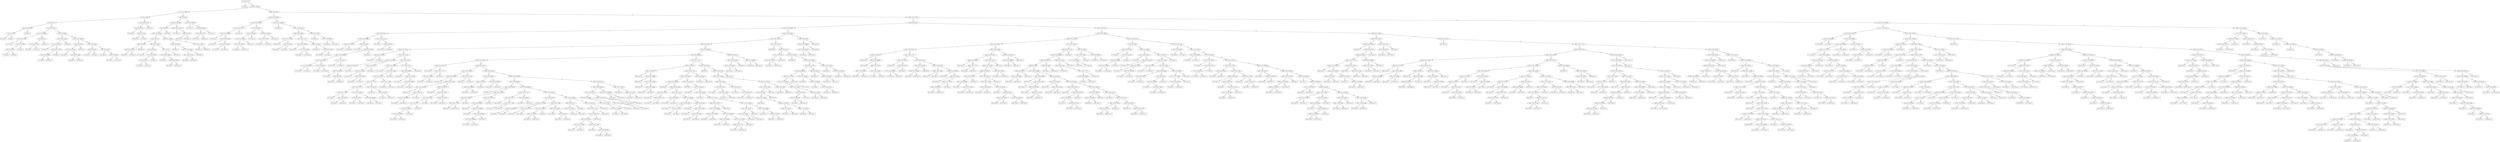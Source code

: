 digraph 23 {
    node [shape=ellipse]
    node [shape=box]
    "(0) 6 Cut=0.0175" -> "(1) Class=0 " [label="<"]
    node [shape=ellipse]
    "(0) 6 Cut=0.0175" -> "(2) 5 Cut=1.97852" [label=">="]
    node [shape=ellipse]
    "(2) 5 Cut=1.97852" -> "(3) 1 Cut=1.77085" [label="<"]
    node [shape=ellipse]
    "(2) 5 Cut=1.97852" -> "(108) 2 Cut=94.65" [label=">="]
    node [shape=ellipse]
    "(3) 1 Cut=1.77085" -> "(4) 5 Cut=1.9706" [label="<"]
    node [shape=ellipse]
    "(3) 1 Cut=1.77085" -> "(59) 2 Cut=58.8" [label=">="]
    node [shape=ellipse]
    "(4) 5 Cut=1.9706" -> "(5) 2 Cut=12" [label="<"]
    node [shape=ellipse]
    "(4) 5 Cut=1.9706" -> "(52) 4 Cut=0.025137" [label=">="]
    node [shape=ellipse]
    "(5) 2 Cut=12" -> "(6) 3 Cut=8.06124" [label="<"]
    node [shape=ellipse]
    "(5) 2 Cut=12" -> "(11) 6 Cut=0.0375" [label=">="]
    node [shape=ellipse]
    "(6) 3 Cut=8.06124" -> "(7) 2 Cut=10.25" [label="<"]
    node [shape=box]
    "(6) 3 Cut=8.06124" -> "(10) Class=0 " [label=">="]
    node [shape=box]
    "(7) 2 Cut=10.25" -> "(8) Class=0 " [label="<"]
    node [shape=box]
    "(7) 2 Cut=10.25" -> "(9) Class=1 " [label=">="]
    node [shape=ellipse]
    "(11) 6 Cut=0.0375" -> "(12) 0 Cut=0.50882" [label="<"]
    node [shape=ellipse]
    "(11) 6 Cut=0.0375" -> "(25) 6 Cut=0.0625" [label=">="]
    node [shape=ellipse]
    "(12) 0 Cut=0.50882" -> "(13) 3 Cut=27.5875" [label="<"]
    node [shape=ellipse]
    "(12) 0 Cut=0.50882" -> "(20) 2 Cut=24.4" [label=">="]
    node [shape=box]
    "(13) 3 Cut=27.5875" -> "(14) Class=1 " [label="<"]
    node [shape=ellipse]
    "(13) 3 Cut=27.5875" -> "(15) 5 Cut=1.89908" [label=">="]
    node [shape=ellipse]
    "(15) 5 Cut=1.89908" -> "(16) 2 Cut=70.65" [label="<"]
    node [shape=box]
    "(15) 5 Cut=1.89908" -> "(19) Class=0 " [label=">="]
    node [shape=box]
    "(16) 2 Cut=70.65" -> "(17) Class=0 " [label="<"]
    node [shape=box]
    "(16) 2 Cut=70.65" -> "(18) Class=1 " [label=">="]
    node [shape=ellipse]
    "(20) 2 Cut=24.4" -> "(21) 3 Cut=10.1329" [label="<"]
    node [shape=box]
    "(20) 2 Cut=24.4" -> "(24) Class=1 " [label=">="]
    node [shape=box]
    "(21) 3 Cut=10.1329" -> "(22) Class=1 " [label="<"]
    node [shape=box]
    "(21) 3 Cut=10.1329" -> "(23) Class=0 " [label=">="]
    node [shape=ellipse]
    "(25) 6 Cut=0.0625" -> "(26) 5 Cut=1.91024" [label="<"]
    node [shape=ellipse]
    "(25) 6 Cut=0.0625" -> "(35) 1 Cut=1.382029" [label=">="]
    node [shape=ellipse]
    "(26) 5 Cut=1.91024" -> "(27) 4 Cut=0.203917" [label="<"]
    node [shape=box]
    "(26) 5 Cut=1.91024" -> "(34) Class=0 " [label=">="]
    node [shape=box]
    "(27) 4 Cut=0.203917" -> "(28) Class=1 " [label="<"]
    node [shape=ellipse]
    "(27) 4 Cut=0.203917" -> "(29) 4 Cut=0.347706" [label=">="]
    node [shape=ellipse]
    "(29) 4 Cut=0.347706" -> "(30) 0 Cut=0.50882" [label="<"]
    node [shape=box]
    "(29) 4 Cut=0.347706" -> "(33) Class=0 " [label=">="]
    node [shape=box]
    "(30) 0 Cut=0.50882" -> "(31) Class=0 " [label="<"]
    node [shape=box]
    "(30) 0 Cut=0.50882" -> "(32) Class=1 " [label=">="]
    node [shape=ellipse]
    "(35) 1 Cut=1.382029" -> "(36) 6 Cut=0.0875" [label="<"]
    node [shape=ellipse]
    "(35) 1 Cut=1.382029" -> "(43) 5 Cut=1.81782" [label=">="]
    node [shape=ellipse]
    "(36) 6 Cut=0.0875" -> "(37) 5 Cut=1.53044" [label="<"]
    node [shape=box]
    "(36) 6 Cut=0.0875" -> "(42) Class=1 " [label=">="]
    node [shape=box]
    "(37) 5 Cut=1.53044" -> "(38) Class=1 " [label="<"]
    node [shape=ellipse]
    "(37) 5 Cut=1.53044" -> "(39) 4 Cut=0.188322" [label=">="]
    node [shape=box]
    "(39) 4 Cut=0.188322" -> "(40) Class=1 " [label="<"]
    node [shape=box]
    "(39) 4 Cut=0.188322" -> "(41) Class=0 " [label=">="]
    node [shape=ellipse]
    "(43) 5 Cut=1.81782" -> "(44) 6 Cut=0.0875" [label="<"]
    node [shape=ellipse]
    "(43) 5 Cut=1.81782" -> "(47) 3 Cut=42.875" [label=">="]
    node [shape=box]
    "(44) 6 Cut=0.0875" -> "(45) Class=1 " [label="<"]
    node [shape=box]
    "(44) 6 Cut=0.0875" -> "(46) Class=0 " [label=">="]
    node [shape=box]
    "(47) 3 Cut=42.875" -> "(48) Class=0 " [label="<"]
    node [shape=ellipse]
    "(47) 3 Cut=42.875" -> "(49) 3 Cut=49.825" [label=">="]
    node [shape=box]
    "(49) 3 Cut=49.825" -> "(50) Class=1 " [label="<"]
    node [shape=box]
    "(49) 3 Cut=49.825" -> "(51) Class=0 " [label=">="]
    node [shape=ellipse]
    "(52) 4 Cut=0.025137" -> "(53) 6 Cut=0.0375" [label="<"]
    node [shape=box]
    "(52) 4 Cut=0.025137" -> "(58) Class=1 " [label=">="]
    node [shape=box]
    "(53) 6 Cut=0.0375" -> "(54) Class=1 " [label="<"]
    node [shape=ellipse]
    "(53) 6 Cut=0.0375" -> "(55) 6 Cut=0.075" [label=">="]
    node [shape=box]
    "(55) 6 Cut=0.075" -> "(56) Class=0 " [label="<"]
    node [shape=box]
    "(55) 6 Cut=0.075" -> "(57) Class=1 " [label=">="]
    node [shape=ellipse]
    "(59) 2 Cut=58.8" -> "(60) 0 Cut=0.011398" [label="<"]
    node [shape=ellipse]
    "(59) 2 Cut=58.8" -> "(101) 1 Cut=2.28556" [label=">="]
    node [shape=ellipse]
    "(60) 0 Cut=0.011398" -> "(61) 2 Cut=42.8" [label="<"]
    node [shape=ellipse]
    "(60) 0 Cut=0.011398" -> "(96) 4 Cut=0.772027" [label=">="]
    node [shape=ellipse]
    "(61) 2 Cut=42.8" -> "(62) 5 Cut=1.53044" [label="<"]
    node [shape=box]
    "(61) 2 Cut=42.8" -> "(95) Class=0 " [label=">="]
    node [shape=ellipse]
    "(62) 5 Cut=1.53044" -> "(63) 2 Cut=7.45" [label="<"]
    node [shape=ellipse]
    "(62) 5 Cut=1.53044" -> "(84) 3 Cut=13.8687" [label=">="]
    node [shape=ellipse]
    "(63) 2 Cut=7.45" -> "(64) 0 Cut=9e-05" [label="<"]
    node [shape=ellipse]
    "(63) 2 Cut=7.45" -> "(69) 5 Cut=1.31916" [label=">="]
    node [shape=ellipse]
    "(64) 0 Cut=9e-05" -> "(65) 4 Cut=0.882771" [label="<"]
    node [shape=box]
    "(64) 0 Cut=9e-05" -> "(68) Class=0 " [label=">="]
    node [shape=box]
    "(65) 4 Cut=0.882771" -> "(66) Class=1 " [label="<"]
    node [shape=box]
    "(65) 4 Cut=0.882771" -> "(67) Class=0 " [label=">="]
    node [shape=ellipse]
    "(69) 5 Cut=1.31916" -> "(70) 0 Cut=2e-06" [label="<"]
    node [shape=ellipse]
    "(69) 5 Cut=1.31916" -> "(77) 2 Cut=12" [label=">="]
    node [shape=box]
    "(70) 0 Cut=2e-06" -> "(71) Class=0 " [label="<"]
    node [shape=ellipse]
    "(70) 0 Cut=2e-06" -> "(72) 1 Cut=2.03153" [label=">="]
    node [shape=ellipse]
    "(72) 1 Cut=2.03153" -> "(73) 3 Cut=6.875" [label="<"]
    node [shape=box]
    "(72) 1 Cut=2.03153" -> "(76) Class=1 " [label=">="]
    node [shape=box]
    "(73) 3 Cut=6.875" -> "(74) Class=0 " [label="<"]
    node [shape=box]
    "(73) 3 Cut=6.875" -> "(75) Class=1 " [label=">="]
    node [shape=ellipse]
    "(77) 2 Cut=12" -> "(78) 4 Cut=0.598647" [label="<"]
    node [shape=box]
    "(77) 2 Cut=12" -> "(83) Class=1 " [label=">="]
    node [shape=box]
    "(78) 4 Cut=0.598647" -> "(79) Class=0 " [label="<"]
    node [shape=ellipse]
    "(78) 4 Cut=0.598647" -> "(80) 4 Cut=0.63044" [label=">="]
    node [shape=box]
    "(80) 4 Cut=0.63044" -> "(81) Class=1 " [label="<"]
    node [shape=box]
    "(80) 4 Cut=0.63044" -> "(82) Class=0 " [label=">="]
    node [shape=ellipse]
    "(84) 3 Cut=13.8687" -> "(85) 0 Cut=9e-05" [label="<"]
    node [shape=ellipse]
    "(84) 3 Cut=13.8687" -> "(92) 5 Cut=1.78264" [label=">="]
    node [shape=box]
    "(85) 0 Cut=9e-05" -> "(86) Class=0 " [label="<"]
    node [shape=ellipse]
    "(85) 0 Cut=9e-05" -> "(87) 4 Cut=0.476028" [label=">="]
    node [shape=ellipse]
    "(87) 4 Cut=0.476028" -> "(88) 4 Cut=0.397224" [label="<"]
    node [shape=box]
    "(87) 4 Cut=0.476028" -> "(91) Class=0 " [label=">="]
    node [shape=box]
    "(88) 4 Cut=0.397224" -> "(89) Class=0 " [label="<"]
    node [shape=box]
    "(88) 4 Cut=0.397224" -> "(90) Class=1 " [label=">="]
    node [shape=box]
    "(92) 5 Cut=1.78264" -> "(93) Class=1 " [label="<"]
    node [shape=box]
    "(92) 5 Cut=1.78264" -> "(94) Class=0 " [label=">="]
    node [shape=box]
    "(96) 4 Cut=0.772027" -> "(97) Class=1 " [label="<"]
    node [shape=ellipse]
    "(96) 4 Cut=0.772027" -> "(98) 6 Cut=0.075" [label=">="]
    node [shape=box]
    "(98) 6 Cut=0.075" -> "(99) Class=0 " [label="<"]
    node [shape=box]
    "(98) 6 Cut=0.075" -> "(100) Class=1 " [label=">="]
    node [shape=box]
    "(101) 1 Cut=2.28556" -> "(102) Class=1 " [label="<"]
    node [shape=ellipse]
    "(101) 1 Cut=2.28556" -> "(103) 6 Cut=0.0625" [label=">="]
    node [shape=ellipse]
    "(103) 6 Cut=0.0625" -> "(104) 6 Cut=0.0375" [label="<"]
    node [shape=box]
    "(103) 6 Cut=0.0625" -> "(107) Class=1 " [label=">="]
    node [shape=box]
    "(104) 6 Cut=0.0375" -> "(105) Class=1 " [label="<"]
    node [shape=box]
    "(104) 6 Cut=0.0375" -> "(106) Class=0 " [label=">="]
    node [shape=ellipse]
    "(108) 2 Cut=94.65" -> "(109) 4 Cut=0.026541" [label="<"]
    node [shape=ellipse]
    "(108) 2 Cut=94.65" -> "(158) 1 Cut=2.27106" [label=">="]
    node [shape=ellipse]
    "(109) 4 Cut=0.026541" -> "(110) 5 Cut=3.40396" [label="<"]
    node [shape=ellipse]
    "(109) 4 Cut=0.026541" -> "(133) 1 Cut=1.382029" [label=">="]
    node [shape=ellipse]
    "(110) 5 Cut=3.40396" -> "(111) 1 Cut=1.77771" [label="<"]
    node [shape=ellipse]
    "(110) 5 Cut=3.40396" -> "(120) 2 Cut=80.75" [label=">="]
    node [shape=ellipse]
    "(111) 1 Cut=1.77771" -> "(112) 0 Cut=0.008909" [label="<"]
    node [shape=box]
    "(111) 1 Cut=1.77771" -> "(119) Class=0 " [label=">="]
    node [shape=box]
    "(112) 0 Cut=0.008909" -> "(113) Class=1 " [label="<"]
    node [shape=ellipse]
    "(112) 0 Cut=0.008909" -> "(114) 4 Cut=0.024656" [label=">="]
    node [shape=box]
    "(114) 4 Cut=0.024656" -> "(115) Class=0 " [label="<"]
    node [shape=ellipse]
    "(114) 4 Cut=0.024656" -> "(116) 1 Cut=1.382029" [label=">="]
    node [shape=box]
    "(116) 1 Cut=1.382029" -> "(117) Class=1 " [label="<"]
    node [shape=box]
    "(116) 1 Cut=1.382029" -> "(118) Class=0 " [label=">="]
    node [shape=ellipse]
    "(120) 2 Cut=80.75" -> "(121) 6 Cut=0.0625" [label="<"]
    node [shape=ellipse]
    "(120) 2 Cut=80.75" -> "(128) 5 Cut=3.43836" [label=">="]
    node [shape=ellipse]
    "(121) 6 Cut=0.0625" -> "(122) 1 Cut=2.28556" [label="<"]
    node [shape=box]
    "(121) 6 Cut=0.0625" -> "(127) Class=0 " [label=">="]
    node [shape=ellipse]
    "(122) 1 Cut=2.28556" -> "(123) 5 Cut=3.45265" [label="<"]
    node [shape=box]
    "(122) 1 Cut=2.28556" -> "(126) Class=0 " [label=">="]
    node [shape=box]
    "(123) 5 Cut=3.45265" -> "(124) Class=0 " [label="<"]
    node [shape=box]
    "(123) 5 Cut=3.45265" -> "(125) Class=1 " [label=">="]
    node [shape=ellipse]
    "(128) 5 Cut=3.43836" -> "(129) 1 Cut=2.27106" [label="<"]
    node [shape=box]
    "(128) 5 Cut=3.43836" -> "(132) Class=0 " [label=">="]
    node [shape=box]
    "(129) 1 Cut=2.27106" -> "(130) Class=0 " [label="<"]
    node [shape=box]
    "(129) 1 Cut=2.27106" -> "(131) Class=1 " [label=">="]
    node [shape=box]
    "(133) 1 Cut=1.382029" -> "(134) Class=0 " [label="<"]
    node [shape=ellipse]
    "(133) 1 Cut=1.382029" -> "(135) 1 Cut=2.01724" [label=">="]
    node [shape=ellipse]
    "(135) 1 Cut=2.01724" -> "(136) 5 Cut=2.00593" [label="<"]
    node [shape=ellipse]
    "(135) 1 Cut=2.01724" -> "(153) 5 Cut=3.3358" [label=">="]
    node [shape=ellipse]
    "(136) 5 Cut=2.00593" -> "(137) 1 Cut=1.77085" [label="<"]
    node [shape=ellipse]
    "(136) 5 Cut=2.00593" -> "(142) 1 Cut=1.77771" [label=">="]
    node [shape=box]
    "(137) 1 Cut=1.77085" -> "(138) Class=0 " [label="<"]
    node [shape=ellipse]
    "(137) 1 Cut=1.77085" -> "(139) 0 Cut=9e-05" [label=">="]
    node [shape=box]
    "(139) 0 Cut=9e-05" -> "(140) Class=0 " [label="<"]
    node [shape=box]
    "(139) 0 Cut=9e-05" -> "(141) Class=1 " [label=">="]
    node [shape=ellipse]
    "(142) 1 Cut=1.77771" -> "(143) 0 Cut=0.008909" [label="<"]
    node [shape=ellipse]
    "(142) 1 Cut=1.77771" -> "(148) 2 Cut=80.75" [label=">="]
    node [shape=box]
    "(143) 0 Cut=0.008909" -> "(144) Class=0 " [label="<"]
    node [shape=ellipse]
    "(143) 0 Cut=0.008909" -> "(145) 3 Cut=46.1684" [label=">="]
    node [shape=box]
    "(145) 3 Cut=46.1684" -> "(146) Class=1 " [label="<"]
    node [shape=box]
    "(145) 3 Cut=46.1684" -> "(147) Class=0 " [label=">="]
    node [shape=box]
    "(148) 2 Cut=80.75" -> "(149) Class=0 " [label="<"]
    node [shape=ellipse]
    "(148) 2 Cut=80.75" -> "(150) 4 Cut=0.087367" [label=">="]
    node [shape=box]
    "(150) 4 Cut=0.087367" -> "(151) Class=0 " [label="<"]
    node [shape=box]
    "(150) 4 Cut=0.087367" -> "(152) Class=1 " [label=">="]
    node [shape=box]
    "(153) 5 Cut=3.3358" -> "(154) Class=0 " [label="<"]
    node [shape=ellipse]
    "(153) 5 Cut=3.3358" -> "(155) 1 Cut=2.28556" [label=">="]
    node [shape=box]
    "(155) 1 Cut=2.28556" -> "(156) Class=0 " [label="<"]
    node [shape=box]
    "(155) 1 Cut=2.28556" -> "(157) Class=1 " [label=">="]
    node [shape=ellipse]
    "(158) 1 Cut=2.27106" -> "(159) 6 Cut=0.0625" [label="<"]
    node [shape=ellipse]
    "(158) 1 Cut=2.27106" -> "(1112) 4 Cut=0.033508" [label=">="]
    node [shape=ellipse]
    "(159) 6 Cut=0.0625" -> "(160) 4 Cut=0.000858" [label="<"]
    node [shape=ellipse]
    "(159) 6 Cut=0.0625" -> "(557) 2 Cut=245.45" [label=">="]
    node [shape=ellipse]
    "(160) 4 Cut=0.000858" -> "(161) 6 Cut=0.0375" [label="<"]
    node [shape=ellipse]
    "(160) 4 Cut=0.000858" -> "(186) 5 Cut=3.865879" [label=">="]
    node [shape=ellipse]
    "(161) 6 Cut=0.0375" -> "(162) 5 Cut=3.88901" [label="<"]
    node [shape=ellipse]
    "(161) 6 Cut=0.0375" -> "(181) 1 Cut=2.01724" [label=">="]
    node [shape=ellipse]
    "(162) 5 Cut=3.88901" -> "(163) 1 Cut=2.01724" [label="<"]
    node [shape=ellipse]
    "(162) 5 Cut=3.88901" -> "(166) 0 Cut=9e-05" [label=">="]
    node [shape=box]
    "(163) 1 Cut=2.01724" -> "(164) Class=1 " [label="<"]
    node [shape=box]
    "(163) 1 Cut=2.01724" -> "(165) Class=0 " [label=">="]
    node [shape=box]
    "(166) 0 Cut=9e-05" -> "(167) Class=1 " [label="<"]
    node [shape=ellipse]
    "(166) 0 Cut=9e-05" -> "(168) 5 Cut=3.9034" [label=">="]
    node [shape=ellipse]
    "(168) 5 Cut=3.9034" -> "(169) 4 Cut=0.000681" [label="<"]
    node [shape=box]
    "(168) 5 Cut=3.9034" -> "(180) Class=1 " [label=">="]
    node [shape=ellipse]
    "(169) 4 Cut=0.000681" -> "(170) 0 Cut=0.020104" [label="<"]
    node [shape=ellipse]
    "(169) 4 Cut=0.000681" -> "(177) 1 Cut=2.01717" [label=">="]
    node [shape=ellipse]
    "(170) 0 Cut=0.020104" -> "(171) 3 Cut=290.319" [label="<"]
    node [shape=ellipse]
    "(170) 0 Cut=0.020104" -> "(174) 2 Cut=463.3" [label=">="]
    node [shape=box]
    "(171) 3 Cut=290.319" -> "(172) Class=0 " [label="<"]
    node [shape=box]
    "(171) 3 Cut=290.319" -> "(173) Class=1 " [label=">="]
    node [shape=box]
    "(174) 2 Cut=463.3" -> "(175) Class=1 " [label="<"]
    node [shape=box]
    "(174) 2 Cut=463.3" -> "(176) Class=0 " [label=">="]
    node [shape=box]
    "(177) 1 Cut=2.01717" -> "(178) Class=1 " [label="<"]
    node [shape=box]
    "(177) 1 Cut=2.01717" -> "(179) Class=0 " [label=">="]
    node [shape=box]
    "(181) 1 Cut=2.01724" -> "(182) Class=0 " [label="<"]
    node [shape=ellipse]
    "(181) 1 Cut=2.01724" -> "(183) 2 Cut=463.3" [label=">="]
    node [shape=box]
    "(183) 2 Cut=463.3" -> "(184) Class=0 " [label="<"]
    node [shape=box]
    "(183) 2 Cut=463.3" -> "(185) Class=1 " [label=">="]
    node [shape=ellipse]
    "(186) 5 Cut=3.865879" -> "(187) 1 Cut=2.01724" [label="<"]
    node [shape=ellipse]
    "(186) 5 Cut=3.865879" -> "(550) 6 Cut=0.0375" [label=">="]
    node [shape=ellipse]
    "(187) 1 Cut=2.01724" -> "(188) 5 Cut=2.2874" [label="<"]
    node [shape=ellipse]
    "(187) 1 Cut=2.01724" -> "(507) 2 Cut=130.05" [label=">="]
    node [shape=ellipse]
    "(188) 5 Cut=2.2874" -> "(189) 5 Cut=2.01812" [label="<"]
    node [shape=ellipse]
    "(188) 5 Cut=2.2874" -> "(246) 3 Cut=260.665" [label=">="]
    node [shape=ellipse]
    "(189) 5 Cut=2.01812" -> "(190) 0 Cut=0.50882" [label="<"]
    node [shape=ellipse]
    "(189) 5 Cut=2.01812" -> "(193) 2 Cut=152.425" [label=">="]
    node [shape=box]
    "(190) 0 Cut=0.50882" -> "(191) Class=1 " [label="<"]
    node [shape=box]
    "(190) 0 Cut=0.50882" -> "(192) Class=0 " [label=">="]
    node [shape=ellipse]
    "(193) 2 Cut=152.425" -> "(194) 0 Cut=0.50882" [label="<"]
    node [shape=ellipse]
    "(193) 2 Cut=152.425" -> "(209) 3 Cut=215.893" [label=">="]
    node [shape=ellipse]
    "(194) 0 Cut=0.50882" -> "(195) 6 Cut=0.0375" [label="<"]
    node [shape=ellipse]
    "(194) 0 Cut=0.50882" -> "(202) 6 Cut=0.0375" [label=">="]
    node [shape=ellipse]
    "(195) 6 Cut=0.0375" -> "(196) 2 Cut=130.05" [label="<"]
    node [shape=box]
    "(195) 6 Cut=0.0375" -> "(201) Class=1 " [label=">="]
    node [shape=box]
    "(196) 2 Cut=130.05" -> "(197) Class=0 " [label="<"]
    node [shape=ellipse]
    "(196) 2 Cut=130.05" -> "(198) 0 Cut=9e-05" [label=">="]
    node [shape=box]
    "(198) 0 Cut=9e-05" -> "(199) Class=1 " [label="<"]
    node [shape=box]
    "(198) 0 Cut=9e-05" -> "(200) Class=0 " [label=">="]
    node [shape=ellipse]
    "(202) 6 Cut=0.0375" -> "(203) 2 Cut=110.95" [label="<"]
    node [shape=box]
    "(202) 6 Cut=0.0375" -> "(208) Class=1 " [label=">="]
    node [shape=box]
    "(203) 2 Cut=110.95" -> "(204) Class=1 " [label="<"]
    node [shape=ellipse]
    "(203) 2 Cut=110.95" -> "(205) 3 Cut=67.5834" [label=">="]
    node [shape=box]
    "(205) 3 Cut=67.5834" -> "(206) Class=0 " [label="<"]
    node [shape=box]
    "(205) 3 Cut=67.5834" -> "(207) Class=1 " [label=">="]
    node [shape=ellipse]
    "(209) 3 Cut=215.893" -> "(210) 1 Cut=1.382029" [label="<"]
    node [shape=ellipse]
    "(209) 3 Cut=215.893" -> "(237) 1 Cut=1.77771" [label=">="]
    node [shape=box]
    "(210) 1 Cut=1.382029" -> "(211) Class=0 " [label="<"]
    node [shape=ellipse]
    "(210) 1 Cut=1.382029" -> "(212) 5 Cut=2.24891" [label=">="]
    node [shape=ellipse]
    "(212) 5 Cut=2.24891" -> "(213) 5 Cut=2.18787" [label="<"]
    node [shape=box]
    "(212) 5 Cut=2.24891" -> "(236) Class=1 " [label=">="]
    node [shape=ellipse]
    "(213) 5 Cut=2.18787" -> "(214) 3 Cut=171.171" [label="<"]
    node [shape=ellipse]
    "(213) 5 Cut=2.18787" -> "(233) 1 Cut=1.77085" [label=">="]
    node [shape=ellipse]
    "(214) 3 Cut=171.171" -> "(215) 3 Cut=107.271" [label="<"]
    node [shape=ellipse]
    "(214) 3 Cut=171.171" -> "(228) 2 Cut=395.275" [label=">="]
    node [shape=ellipse]
    "(215) 3 Cut=107.271" -> "(216) 1 Cut=1.77085" [label="<"]
    node [shape=ellipse]
    "(215) 3 Cut=107.271" -> "(221) 4 Cut=0.03168" [label=">="]
    node [shape=box]
    "(216) 1 Cut=1.77085" -> "(217) Class=1 " [label="<"]
    node [shape=ellipse]
    "(216) 1 Cut=1.77085" -> "(218) 2 Cut=178.675" [label=">="]
    node [shape=box]
    "(218) 2 Cut=178.675" -> "(219) Class=1 " [label="<"]
    node [shape=box]
    "(218) 2 Cut=178.675" -> "(220) Class=0 " [label=">="]
    node [shape=ellipse]
    "(221) 4 Cut=0.03168" -> "(222) 0 Cut=9e-05" [label="<"]
    node [shape=ellipse]
    "(221) 4 Cut=0.03168" -> "(225) 0 Cut=0.008909" [label=">="]
    node [shape=box]
    "(222) 0 Cut=9e-05" -> "(223) Class=1 " [label="<"]
    node [shape=box]
    "(222) 0 Cut=9e-05" -> "(224) Class=0 " [label=">="]
    node [shape=box]
    "(225) 0 Cut=0.008909" -> "(226) Class=0 " [label="<"]
    node [shape=box]
    "(225) 0 Cut=0.008909" -> "(227) Class=1 " [label=">="]
    node [shape=box]
    "(228) 2 Cut=395.275" -> "(229) Class=1 " [label="<"]
    node [shape=ellipse]
    "(228) 2 Cut=395.275" -> "(230) 6 Cut=0.0375" [label=">="]
    node [shape=box]
    "(230) 6 Cut=0.0375" -> "(231) Class=1 " [label="<"]
    node [shape=box]
    "(230) 6 Cut=0.0375" -> "(232) Class=0 " [label=">="]
    node [shape=box]
    "(233) 1 Cut=1.77085" -> "(234) Class=0 " [label="<"]
    node [shape=box]
    "(233) 1 Cut=1.77085" -> "(235) Class=1 " [label=">="]
    node [shape=ellipse]
    "(237) 1 Cut=1.77771" -> "(238) 0 Cut=0.008909" [label="<"]
    node [shape=box]
    "(237) 1 Cut=1.77771" -> "(245) Class=1 " [label=">="]
    node [shape=box]
    "(238) 0 Cut=0.008909" -> "(239) Class=0 " [label="<"]
    node [shape=ellipse]
    "(238) 0 Cut=0.008909" -> "(240) 5 Cut=2.21039" [label=">="]
    node [shape=box]
    "(240) 5 Cut=2.21039" -> "(241) Class=1 " [label="<"]
    node [shape=ellipse]
    "(240) 5 Cut=2.21039" -> "(242) 0 Cut=0.50882" [label=">="]
    node [shape=box]
    "(242) 0 Cut=0.50882" -> "(243) Class=1 " [label="<"]
    node [shape=box]
    "(242) 0 Cut=0.50882" -> "(244) Class=0 " [label=">="]
    node [shape=ellipse]
    "(246) 3 Cut=260.665" -> "(247) 4 Cut=0.009837" [label="<"]
    node [shape=ellipse]
    "(246) 3 Cut=260.665" -> "(498) 6 Cut=0.0375" [label=">="]
    node [shape=ellipse]
    "(247) 4 Cut=0.009837" -> "(248) 2 Cut=130.05" [label="<"]
    node [shape=ellipse]
    "(247) 4 Cut=0.009837" -> "(391) 1 Cut=1.77771" [label=">="]
    node [shape=ellipse]
    "(248) 2 Cut=130.05" -> "(249) 6 Cut=0.0375" [label="<"]
    node [shape=ellipse]
    "(248) 2 Cut=130.05" -> "(256) 6 Cut=0.0375" [label=">="]
    node [shape=box]
    "(249) 6 Cut=0.0375" -> "(250) Class=0 " [label="<"]
    node [shape=ellipse]
    "(249) 6 Cut=0.0375" -> "(251) 1 Cut=1.77771" [label=">="]
    node [shape=ellipse]
    "(251) 1 Cut=1.77771" -> "(252) 3 Cut=78.0681" [label="<"]
    node [shape=box]
    "(251) 1 Cut=1.77771" -> "(255) Class=1 " [label=">="]
    node [shape=box]
    "(252) 3 Cut=78.0681" -> "(253) Class=1 " [label="<"]
    node [shape=box]
    "(252) 3 Cut=78.0681" -> "(254) Class=0 " [label=">="]
    node [shape=ellipse]
    "(256) 6 Cut=0.0375" -> "(257) 5 Cut=3.83902" [label="<"]
    node [shape=ellipse]
    "(256) 6 Cut=0.0375" -> "(286) 2 Cut=152.425" [label=">="]
    node [shape=ellipse]
    "(257) 5 Cut=3.83902" -> "(258) 0 Cut=0.50882" [label="<"]
    node [shape=ellipse]
    "(257) 5 Cut=3.83902" -> "(283) 2 Cut=337.225" [label=">="]
    node [shape=box]
    "(258) 0 Cut=0.50882" -> "(259) Class=0 " [label="<"]
    node [shape=ellipse]
    "(258) 0 Cut=0.50882" -> "(260) 5 Cut=3.67494" [label=">="]
    node [shape=ellipse]
    "(260) 5 Cut=3.67494" -> "(261) 2 Cut=152.425" [label="<"]
    node [shape=ellipse]
    "(260) 5 Cut=3.67494" -> "(268) 3 Cut=120.674" [label=">="]
    node [shape=box]
    "(261) 2 Cut=152.425" -> "(262) Class=1 " [label="<"]
    node [shape=ellipse]
    "(261) 2 Cut=152.425" -> "(263) 2 Cut=245.45" [label=">="]
    node [shape=ellipse]
    "(263) 2 Cut=245.45" -> "(264) 4 Cut=0.006386" [label="<"]
    node [shape=box]
    "(263) 2 Cut=245.45" -> "(267) Class=0 " [label=">="]
    node [shape=box]
    "(264) 4 Cut=0.006386" -> "(265) Class=1 " [label="<"]
    node [shape=box]
    "(264) 4 Cut=0.006386" -> "(266) Class=0 " [label=">="]
    node [shape=box]
    "(268) 3 Cut=120.674" -> "(269) Class=0 " [label="<"]
    node [shape=ellipse]
    "(268) 3 Cut=120.674" -> "(270) 5 Cut=3.78577" [label=">="]
    node [shape=ellipse]
    "(270) 5 Cut=3.78577" -> "(271) 2 Cut=337.225" [label="<"]
    node [shape=ellipse]
    "(270) 5 Cut=3.78577" -> "(280) 5 Cut=3.81229" [label=">="]
    node [shape=ellipse]
    "(271) 2 Cut=337.225" -> "(272) 2 Cut=287.7" [label="<"]
    node [shape=box]
    "(271) 2 Cut=337.225" -> "(279) Class=1 " [label=">="]
    node [shape=ellipse]
    "(272) 2 Cut=287.7" -> "(273) 4 Cut=0.003501" [label="<"]
    node [shape=box]
    "(272) 2 Cut=287.7" -> "(278) Class=0 " [label=">="]
    node [shape=ellipse]
    "(273) 4 Cut=0.003501" -> "(274) 4 Cut=0.00298" [label="<"]
    node [shape=box]
    "(273) 4 Cut=0.003501" -> "(277) Class=1 " [label=">="]
    node [shape=box]
    "(274) 4 Cut=0.00298" -> "(275) Class=0 " [label="<"]
    node [shape=box]
    "(274) 4 Cut=0.00298" -> "(276) Class=1 " [label=">="]
    node [shape=box]
    "(280) 5 Cut=3.81229" -> "(281) Class=0 " [label="<"]
    node [shape=box]
    "(280) 5 Cut=3.81229" -> "(282) Class=1 " [label=">="]
    node [shape=box]
    "(283) 2 Cut=337.225" -> "(284) Class=1 " [label="<"]
    node [shape=box]
    "(283) 2 Cut=337.225" -> "(285) Class=0 " [label=">="]
    node [shape=ellipse]
    "(286) 2 Cut=152.425" -> "(287) 0 Cut=0.50882" [label="<"]
    node [shape=ellipse]
    "(286) 2 Cut=152.425" -> "(296) 5 Cut=3.719999" [label=">="]
    node [shape=ellipse]
    "(287) 0 Cut=0.50882" -> "(288) 0 Cut=9e-05" [label="<"]
    node [shape=ellipse]
    "(287) 0 Cut=0.50882" -> "(293) 4 Cut=0.006943" [label=">="]
    node [shape=ellipse]
    "(288) 0 Cut=9e-05" -> "(289) 4 Cut=0.008068" [label="<"]
    node [shape=box]
    "(288) 0 Cut=9e-05" -> "(292) Class=0 " [label=">="]
    node [shape=box]
    "(289) 4 Cut=0.008068" -> "(290) Class=1 " [label="<"]
    node [shape=box]
    "(289) 4 Cut=0.008068" -> "(291) Class=0 " [label=">="]
    node [shape=box]
    "(293) 4 Cut=0.006943" -> "(294) Class=0 " [label="<"]
    node [shape=box]
    "(293) 4 Cut=0.006943" -> "(295) Class=1 " [label=">="]
    node [shape=ellipse]
    "(296) 5 Cut=3.719999" -> "(297) 4 Cut=0.005939" [label="<"]
    node [shape=ellipse]
    "(296) 5 Cut=3.719999" -> "(368) 3 Cut=205.181" [label=">="]
    node [shape=ellipse]
    "(297) 4 Cut=0.005939" -> "(298) 4 Cut=0.004326" [label="<"]
    node [shape=ellipse]
    "(297) 4 Cut=0.005939" -> "(317) 4 Cut=0.006386" [label=">="]
    node [shape=box]
    "(298) 4 Cut=0.004326" -> "(299) Class=1 " [label="<"]
    node [shape=ellipse]
    "(298) 4 Cut=0.004326" -> "(300) 3 Cut=117.686" [label=">="]
    node [shape=ellipse]
    "(300) 3 Cut=117.686" -> "(301) 5 Cut=3.70892" [label="<"]
    node [shape=ellipse]
    "(300) 3 Cut=117.686" -> "(306) 4 Cut=0.005174" [label=">="]
    node [shape=ellipse]
    "(301) 5 Cut=3.70892" -> "(302) 1 Cut=1.77085" [label="<"]
    node [shape=box]
    "(301) 5 Cut=3.70892" -> "(305) Class=1 " [label=">="]
    node [shape=box]
    "(302) 1 Cut=1.77085" -> "(303) Class=1 " [label="<"]
    node [shape=box]
    "(302) 1 Cut=1.77085" -> "(304) Class=0 " [label=">="]
    node [shape=ellipse]
    "(306) 4 Cut=0.005174" -> "(307) 4 Cut=0.00465" [label="<"]
    node [shape=box]
    "(306) 4 Cut=0.005174" -> "(316) Class=1 " [label=">="]
    node [shape=box]
    "(307) 4 Cut=0.00465" -> "(308) Class=0 " [label="<"]
    node [shape=ellipse]
    "(307) 4 Cut=0.00465" -> "(309) 1 Cut=1.382029" [label=">="]
    node [shape=box]
    "(309) 1 Cut=1.382029" -> "(310) Class=1 " [label="<"]
    node [shape=ellipse]
    "(309) 1 Cut=1.382029" -> "(311) 4 Cut=0.004684" [label=">="]
    node [shape=ellipse]
    "(311) 4 Cut=0.004684" -> "(312) 0 Cut=0.008909" [label="<"]
    node [shape=box]
    "(311) 4 Cut=0.004684" -> "(315) Class=0 " [label=">="]
    node [shape=box]
    "(312) 0 Cut=0.008909" -> "(313) Class=1 " [label="<"]
    node [shape=box]
    "(312) 0 Cut=0.008909" -> "(314) Class=0 " [label=">="]
    node [shape=ellipse]
    "(317) 4 Cut=0.006386" -> "(318) 2 Cut=337.225" [label="<"]
    node [shape=ellipse]
    "(317) 4 Cut=0.006386" -> "(327) 3 Cut=159.785" [label=">="]
    node [shape=ellipse]
    "(318) 2 Cut=337.225" -> "(319) 5 Cut=3.5731" [label="<"]
    node [shape=ellipse]
    "(318) 2 Cut=337.225" -> "(324) 4 Cut=0.006053" [label=">="]
    node [shape=box]
    "(319) 5 Cut=3.5731" -> "(320) Class=0 " [label="<"]
    node [shape=ellipse]
    "(319) 5 Cut=3.5731" -> "(321) 1 Cut=1.77092" [label=">="]
    node [shape=box]
    "(321) 1 Cut=1.77092" -> "(322) Class=1 " [label="<"]
    node [shape=box]
    "(321) 1 Cut=1.77092" -> "(323) Class=0 " [label=">="]
    node [shape=box]
    "(324) 4 Cut=0.006053" -> "(325) Class=0 " [label="<"]
    node [shape=box]
    "(324) 4 Cut=0.006053" -> "(326) Class=1 " [label=">="]
    node [shape=ellipse]
    "(327) 3 Cut=159.785" -> "(328) 2 Cut=209.425" [label="<"]
    node [shape=ellipse]
    "(327) 3 Cut=159.785" -> "(347) 1 Cut=1.382029" [label=">="]
    node [shape=ellipse]
    "(328) 2 Cut=209.425" -> "(329) 0 Cut=0.50882" [label="<"]
    node [shape=ellipse]
    "(328) 2 Cut=209.425" -> "(336) 1 Cut=1.77085" [label=">="]
    node [shape=ellipse]
    "(329) 0 Cut=0.50882" -> "(330) 4 Cut=0.006919" [label="<"]
    node [shape=ellipse]
    "(329) 0 Cut=0.50882" -> "(333) 3 Cut=93.7973" [label=">="]
    node [shape=box]
    "(330) 4 Cut=0.006919" -> "(331) Class=1 " [label="<"]
    node [shape=box]
    "(330) 4 Cut=0.006919" -> "(332) Class=0 " [label=">="]
    node [shape=box]
    "(333) 3 Cut=93.7973" -> "(334) Class=1 " [label="<"]
    node [shape=box]
    "(333) 3 Cut=93.7973" -> "(335) Class=0 " [label=">="]
    node [shape=ellipse]
    "(336) 1 Cut=1.77085" -> "(337) 5 Cut=3.44504" [label="<"]
    node [shape=ellipse]
    "(336) 1 Cut=1.77085" -> "(342) 5 Cut=3.44504" [label=">="]
    node [shape=ellipse]
    "(337) 5 Cut=3.44504" -> "(338) 3 Cut=148.417" [label="<"]
    node [shape=box]
    "(337) 5 Cut=3.44504" -> "(341) Class=1 " [label=">="]
    node [shape=box]
    "(338) 3 Cut=148.417" -> "(339) Class=0 " [label="<"]
    node [shape=box]
    "(338) 3 Cut=148.417" -> "(340) Class=1 " [label=">="]
    node [shape=box]
    "(342) 5 Cut=3.44504" -> "(343) Class=0 " [label="<"]
    node [shape=ellipse]
    "(342) 5 Cut=3.44504" -> "(344) 0 Cut=9e-05" [label=">="]
    node [shape=box]
    "(344) 0 Cut=9e-05" -> "(345) Class=0 " [label="<"]
    node [shape=box]
    "(344) 0 Cut=9e-05" -> "(346) Class=1 " [label=">="]
    node [shape=ellipse]
    "(347) 1 Cut=1.382029" -> "(348) 3 Cut=217.07" [label="<"]
    node [shape=ellipse]
    "(347) 1 Cut=1.382029" -> "(353) 3 Cut=235.376" [label=">="]
    node [shape=ellipse]
    "(348) 3 Cut=217.07" -> "(349) 5 Cut=3.39752" [label="<"]
    node [shape=box]
    "(348) 3 Cut=217.07" -> "(352) Class=1 " [label=">="]
    node [shape=box]
    "(349) 5 Cut=3.39752" -> "(350) Class=0 " [label="<"]
    node [shape=box]
    "(349) 5 Cut=3.39752" -> "(351) Class=1 " [label=">="]
    node [shape=ellipse]
    "(353) 3 Cut=235.376" -> "(354) 3 Cut=217.378" [label="<"]
    node [shape=box]
    "(353) 3 Cut=235.376" -> "(367) Class=0 " [label=">="]
    node [shape=ellipse]
    "(354) 3 Cut=217.378" -> "(355) 2 Cut=395.275" [label="<"]
    node [shape=box]
    "(354) 3 Cut=217.378" -> "(366) Class=1 " [label=">="]
    node [shape=ellipse]
    "(355) 2 Cut=395.275" -> "(356) 5 Cut=3.39353" [label="<"]
    node [shape=box]
    "(355) 2 Cut=395.275" -> "(365) Class=0 " [label=">="]
    node [shape=ellipse]
    "(356) 5 Cut=3.39353" -> "(357) 1 Cut=1.77092" [label="<"]
    node [shape=ellipse]
    "(356) 5 Cut=3.39353" -> "(360) 1 Cut=1.77085" [label=">="]
    node [shape=box]
    "(357) 1 Cut=1.77092" -> "(358) Class=1 " [label="<"]
    node [shape=box]
    "(357) 1 Cut=1.77092" -> "(359) Class=0 " [label=">="]
    node [shape=box]
    "(360) 1 Cut=1.77085" -> "(361) Class=0 " [label="<"]
    node [shape=ellipse]
    "(360) 1 Cut=1.77085" -> "(362) 5 Cut=3.46399" [label=">="]
    node [shape=box]
    "(362) 5 Cut=3.46399" -> "(363) Class=0 " [label="<"]
    node [shape=box]
    "(362) 5 Cut=3.46399" -> "(364) Class=1 " [label=">="]
    node [shape=ellipse]
    "(368) 3 Cut=205.181" -> "(369) 4 Cut=0.003464" [label="<"]
    node [shape=ellipse]
    "(368) 3 Cut=205.181" -> "(386) 1 Cut=1.77085" [label=">="]
    node [shape=ellipse]
    "(369) 4 Cut=0.003464" -> "(370) 2 Cut=337.225" [label="<"]
    node [shape=ellipse]
    "(369) 4 Cut=0.003464" -> "(383) 3 Cut=129.568999" [label=">="]
    node [shape=ellipse]
    "(370) 2 Cut=337.225" -> "(371) 0 Cut=0.50882" [label="<"]
    node [shape=ellipse]
    "(370) 2 Cut=337.225" -> "(380) 4 Cut=0.002197" [label=">="]
    node [shape=ellipse]
    "(371) 0 Cut=0.50882" -> "(372) 5 Cut=3.73286" [label="<"]
    node [shape=ellipse]
    "(371) 0 Cut=0.50882" -> "(377) 5 Cut=3.78136" [label=">="]
    node [shape=ellipse]
    "(372) 5 Cut=3.73286" -> "(373) 0 Cut=0.008909" [label="<"]
    node [shape=box]
    "(372) 5 Cut=3.73286" -> "(376) Class=0 " [label=">="]
    node [shape=box]
    "(373) 0 Cut=0.008909" -> "(374) Class=1 " [label="<"]
    node [shape=box]
    "(373) 0 Cut=0.008909" -> "(375) Class=0 " [label=">="]
    node [shape=box]
    "(377) 5 Cut=3.78136" -> "(378) Class=0 " [label="<"]
    node [shape=box]
    "(377) 5 Cut=3.78136" -> "(379) Class=1 " [label=">="]
    node [shape=box]
    "(380) 4 Cut=0.002197" -> "(381) Class=0 " [label="<"]
    node [shape=box]
    "(380) 4 Cut=0.002197" -> "(382) Class=1 " [label=">="]
    node [shape=box]
    "(383) 3 Cut=129.568999" -> "(384) Class=0 " [label="<"]
    node [shape=box]
    "(383) 3 Cut=129.568999" -> "(385) Class=1 " [label=">="]
    node [shape=box]
    "(386) 1 Cut=1.77085" -> "(387) Class=1 " [label="<"]
    node [shape=ellipse]
    "(386) 1 Cut=1.77085" -> "(388) 5 Cut=3.75416" [label=">="]
    node [shape=box]
    "(388) 5 Cut=3.75416" -> "(389) Class=1 " [label="<"]
    node [shape=box]
    "(388) 5 Cut=3.75416" -> "(390) Class=0 " [label=">="]
    node [shape=ellipse]
    "(391) 1 Cut=1.77771" -> "(392) 6 Cut=0.0375" [label="<"]
    node [shape=ellipse]
    "(391) 1 Cut=1.77771" -> "(465) 5 Cut=2.43116" [label=">="]
    node [shape=ellipse]
    "(392) 6 Cut=0.0375" -> "(393) 2 Cut=463.3" [label="<"]
    node [shape=ellipse]
    "(392) 6 Cut=0.0375" -> "(402) 3 Cut=252.758" [label=">="]
    node [shape=box]
    "(393) 2 Cut=463.3" -> "(394) Class=0 " [label="<"]
    node [shape=ellipse]
    "(393) 2 Cut=463.3" -> "(395) 0 Cut=0.008909" [label=">="]
    node [shape=box]
    "(395) 0 Cut=0.008909" -> "(396) Class=1 " [label="<"]
    node [shape=ellipse]
    "(395) 0 Cut=0.008909" -> "(397) 4 Cut=0.015942" [label=">="]
    node [shape=box]
    "(397) 4 Cut=0.015942" -> "(398) Class=0 " [label="<"]
    node [shape=ellipse]
    "(397) 4 Cut=0.015942" -> "(399) 0 Cut=0.50882" [label=">="]
    node [shape=box]
    "(399) 0 Cut=0.50882" -> "(400) Class=1 " [label="<"]
    node [shape=box]
    "(399) 0 Cut=0.50882" -> "(401) Class=0 " [label=">="]
    node [shape=ellipse]
    "(402) 3 Cut=252.758" -> "(403) 5 Cut=3.31324" [label="<"]
    node [shape=ellipse]
    "(402) 3 Cut=252.758" -> "(462) 3 Cut=252.861" [label=">="]
    node [shape=ellipse]
    "(403) 5 Cut=3.31324" -> "(404) 0 Cut=0.008909" [label="<"]
    node [shape=ellipse]
    "(403) 5 Cut=3.31324" -> "(429) 5 Cut=3.33755" [label=">="]
    node [shape=box]
    "(404) 0 Cut=0.008909" -> "(405) Class=0 " [label="<"]
    node [shape=ellipse]
    "(404) 0 Cut=0.008909" -> "(406) 4 Cut=0.010614" [label=">="]
    node [shape=ellipse]
    "(406) 4 Cut=0.010614" -> "(407) 0 Cut=0.50882" [label="<"]
    node [shape=ellipse]
    "(406) 4 Cut=0.010614" -> "(412) 5 Cut=2.57747" [label=">="]
    node [shape=box]
    "(407) 0 Cut=0.50882" -> "(408) Class=0 " [label="<"]
    node [shape=ellipse]
    "(407) 0 Cut=0.50882" -> "(409) 3 Cut=201.161" [label=">="]
    node [shape=box]
    "(409) 3 Cut=201.161" -> "(410) Class=1 " [label="<"]
    node [shape=box]
    "(409) 3 Cut=201.161" -> "(411) Class=0 " [label=">="]
    node [shape=ellipse]
    "(412) 5 Cut=2.57747" -> "(413) 5 Cut=2.50873" [label="<"]
    node [shape=ellipse]
    "(412) 5 Cut=2.57747" -> "(416) 0 Cut=0.50882" [label=">="]
    node [shape=box]
    "(413) 5 Cut=2.50873" -> "(414) Class=0 " [label="<"]
    node [shape=box]
    "(413) 5 Cut=2.50873" -> "(415) Class=1 " [label=">="]
    node [shape=ellipse]
    "(416) 0 Cut=0.50882" -> "(417) 5 Cut=3.19978" [label="<"]
    node [shape=ellipse]
    "(416) 0 Cut=0.50882" -> "(422) 5 Cut=2.91074" [label=">="]
    node [shape=box]
    "(417) 5 Cut=3.19978" -> "(418) Class=0 " [label="<"]
    node [shape=ellipse]
    "(417) 5 Cut=3.19978" -> "(419) 5 Cut=3.2827" [label=">="]
    node [shape=box]
    "(419) 5 Cut=3.2827" -> "(420) Class=0 " [label="<"]
    node [shape=box]
    "(419) 5 Cut=3.2827" -> "(421) Class=1 " [label=">="]
    node [shape=box]
    "(422) 5 Cut=2.91074" -> "(423) Class=0 " [label="<"]
    node [shape=ellipse]
    "(422) 5 Cut=2.91074" -> "(424) 4 Cut=0.012063" [label=">="]
    node [shape=box]
    "(424) 4 Cut=0.012063" -> "(425) Class=0 " [label="<"]
    node [shape=ellipse]
    "(424) 4 Cut=0.012063" -> "(426) 4 Cut=0.01366" [label=">="]
    node [shape=box]
    "(426) 4 Cut=0.01366" -> "(427) Class=1 " [label="<"]
    node [shape=box]
    "(426) 4 Cut=0.01366" -> "(428) Class=0 " [label=">="]
    node [shape=box]
    "(429) 5 Cut=3.33755" -> "(430) Class=1 " [label="<"]
    node [shape=ellipse]
    "(429) 5 Cut=3.33755" -> "(431) 3 Cut=63.6572" [label=">="]
    node [shape=box]
    "(431) 3 Cut=63.6572" -> "(432) Class=0 " [label="<"]
    node [shape=ellipse]
    "(431) 3 Cut=63.6572" -> "(433) 4 Cut=0.010089" [label=">="]
    node [shape=box]
    "(433) 4 Cut=0.010089" -> "(434) Class=0 " [label="<"]
    node [shape=ellipse]
    "(433) 4 Cut=0.010089" -> "(435) 3 Cut=77.7547" [label=">="]
    node [shape=ellipse]
    "(435) 3 Cut=77.7547" -> "(436) 4 Cut=0.019411" [label="<"]
    node [shape=ellipse]
    "(435) 3 Cut=77.7547" -> "(451) 1 Cut=1.382029" [label=">="]
    node [shape=ellipse]
    "(436) 4 Cut=0.019411" -> "(437) 0 Cut=0.008909" [label="<"]
    node [shape=box]
    "(436) 4 Cut=0.019411" -> "(450) Class=0 " [label=">="]
    node [shape=ellipse]
    "(437) 0 Cut=0.008909" -> "(438) 3 Cut=65.540099" [label="<"]
    node [shape=ellipse]
    "(437) 0 Cut=0.008909" -> "(441) 3 Cut=65.540099" [label=">="]
    node [shape=box]
    "(438) 3 Cut=65.540099" -> "(439) Class=1 " [label="<"]
    node [shape=box]
    "(438) 3 Cut=65.540099" -> "(440) Class=0 " [label=">="]
    node [shape=ellipse]
    "(441) 3 Cut=65.540099" -> "(442) 0 Cut=0.50882" [label="<"]
    node [shape=ellipse]
    "(441) 3 Cut=65.540099" -> "(445) 1 Cut=1.382029" [label=">="]
    node [shape=box]
    "(442) 0 Cut=0.50882" -> "(443) Class=1 " [label="<"]
    node [shape=box]
    "(442) 0 Cut=0.50882" -> "(444) Class=0 " [label=">="]
    node [shape=ellipse]
    "(445) 1 Cut=1.382029" -> "(446) 3 Cut=75.7723" [label="<"]
    node [shape=box]
    "(445) 1 Cut=1.382029" -> "(449) Class=1 " [label=">="]
    node [shape=box]
    "(446) 3 Cut=75.7723" -> "(447) Class=1 " [label="<"]
    node [shape=box]
    "(446) 3 Cut=75.7723" -> "(448) Class=0 " [label=">="]
    node [shape=ellipse]
    "(451) 1 Cut=1.382029" -> "(452) 2 Cut=245.45" [label="<"]
    node [shape=ellipse]
    "(451) 1 Cut=1.382029" -> "(457) 5 Cut=3.42686" [label=">="]
    node [shape=ellipse]
    "(452) 2 Cut=245.45" -> "(453) 5 Cut=3.48137" [label="<"]
    node [shape=box]
    "(452) 2 Cut=245.45" -> "(456) Class=1 " [label=">="]
    node [shape=box]
    "(453) 5 Cut=3.48137" -> "(454) Class=0 " [label="<"]
    node [shape=box]
    "(453) 5 Cut=3.48137" -> "(455) Class=1 " [label=">="]
    node [shape=box]
    "(457) 5 Cut=3.42686" -> "(458) Class=0 " [label="<"]
    node [shape=ellipse]
    "(457) 5 Cut=3.42686" -> "(459) 5 Cut=3.5194" [label=">="]
    node [shape=box]
    "(459) 5 Cut=3.5194" -> "(460) Class=1 " [label="<"]
    node [shape=box]
    "(459) 5 Cut=3.5194" -> "(461) Class=0 " [label=">="]
    node [shape=box]
    "(462) 3 Cut=252.861" -> "(463) Class=1 " [label="<"]
    node [shape=box]
    "(462) 3 Cut=252.861" -> "(464) Class=0 " [label=">="]
    node [shape=box]
    "(465) 5 Cut=2.43116" -> "(466) Class=1 " [label="<"]
    node [shape=ellipse]
    "(465) 5 Cut=2.43116" -> "(467) 4 Cut=0.017789" [label=">="]
    node [shape=ellipse]
    "(467) 4 Cut=0.017789" -> "(468) 3 Cut=71.5545" [label="<"]
    node [shape=box]
    "(467) 4 Cut=0.017789" -> "(497) Class=0 " [label=">="]
    node [shape=ellipse]
    "(468) 3 Cut=71.5545" -> "(469) 2 Cut=110.95" [label="<"]
    node [shape=ellipse]
    "(468) 3 Cut=71.5545" -> "(480) 5 Cut=3.56707" [label=">="]
    node [shape=ellipse]
    "(469) 2 Cut=110.95" -> "(470) 6 Cut=0.0375" [label="<"]
    node [shape=ellipse]
    "(469) 2 Cut=110.95" -> "(475) 6 Cut=0.0375" [label=">="]
    node [shape=box]
    "(470) 6 Cut=0.0375" -> "(471) Class=0 " [label="<"]
    node [shape=ellipse]
    "(470) 6 Cut=0.0375" -> "(472) 5 Cut=3.58975" [label=">="]
    node [shape=box]
    "(472) 5 Cut=3.58975" -> "(473) Class=1 " [label="<"]
    node [shape=box]
    "(472) 5 Cut=3.58975" -> "(474) Class=0 " [label=">="]
    node [shape=box]
    "(475) 6 Cut=0.0375" -> "(476) Class=0 " [label="<"]
    node [shape=ellipse]
    "(475) 6 Cut=0.0375" -> "(477) 3 Cut=69.4412" [label=">="]
    node [shape=box]
    "(477) 3 Cut=69.4412" -> "(478) Class=1 " [label="<"]
    node [shape=box]
    "(477) 3 Cut=69.4412" -> "(479) Class=0 " [label=">="]
    node [shape=ellipse]
    "(480) 5 Cut=3.56707" -> "(481) 5 Cut=3.33193" [label="<"]
    node [shape=ellipse]
    "(480) 5 Cut=3.56707" -> "(494) 5 Cut=3.589" [label=">="]
    node [shape=ellipse]
    "(481) 5 Cut=3.33193" -> "(482) 5 Cut=2.656" [label="<"]
    node [shape=box]
    "(481) 5 Cut=3.33193" -> "(493) Class=1 " [label=">="]
    node [shape=ellipse]
    "(482) 5 Cut=2.656" -> "(483) 5 Cut=2.44093" [label="<"]
    node [shape=box]
    "(482) 5 Cut=2.656" -> "(492) Class=0 " [label=">="]
    node [shape=box]
    "(483) 5 Cut=2.44093" -> "(484) Class=0 " [label="<"]
    node [shape=ellipse]
    "(483) 5 Cut=2.44093" -> "(485) 6 Cut=0.0375" [label=">="]
    node [shape=ellipse]
    "(485) 6 Cut=0.0375" -> "(486) 5 Cut=2.51431" [label="<"]
    node [shape=ellipse]
    "(485) 6 Cut=0.0375" -> "(489) 5 Cut=2.51431" [label=">="]
    node [shape=box]
    "(486) 5 Cut=2.51431" -> "(487) Class=1 " [label="<"]
    node [shape=box]
    "(486) 5 Cut=2.51431" -> "(488) Class=0 " [label=">="]
    node [shape=box]
    "(489) 5 Cut=2.51431" -> "(490) Class=0 " [label="<"]
    node [shape=box]
    "(489) 5 Cut=2.51431" -> "(491) Class=1 " [label=">="]
    node [shape=box]
    "(494) 5 Cut=3.589" -> "(495) Class=0 " [label="<"]
    node [shape=box]
    "(494) 5 Cut=3.589" -> "(496) Class=1 " [label=">="]
    node [shape=ellipse]
    "(498) 6 Cut=0.0375" -> "(499) 4 Cut=0.001182" [label="<"]
    node [shape=ellipse]
    "(498) 6 Cut=0.0375" -> "(504) 0 Cut=0.50882" [label=">="]
    node [shape=ellipse]
    "(499) 4 Cut=0.001182" -> "(500) 1 Cut=1.382029" [label="<"]
    node [shape=box]
    "(499) 4 Cut=0.001182" -> "(503) Class=0 " [label=">="]
    node [shape=box]
    "(500) 1 Cut=1.382029" -> "(501) Class=1 " [label="<"]
    node [shape=box]
    "(500) 1 Cut=1.382029" -> "(502) Class=0 " [label=">="]
    node [shape=box]
    "(504) 0 Cut=0.50882" -> "(505) Class=0 " [label="<"]
    node [shape=box]
    "(504) 0 Cut=0.50882" -> "(506) Class=1 " [label=">="]
    node [shape=box]
    "(507) 2 Cut=130.05" -> "(508) Class=0 " [label="<"]
    node [shape=ellipse]
    "(507) 2 Cut=130.05" -> "(509) 6 Cut=0.0375" [label=">="]
    node [shape=ellipse]
    "(509) 6 Cut=0.0375" -> "(510) 5 Cut=2.258" [label="<"]
    node [shape=ellipse]
    "(509) 6 Cut=0.0375" -> "(515) 5 Cut=3.28587" [label=">="]
    node [shape=ellipse]
    "(510) 5 Cut=2.258" -> "(511) 5 Cut=2.09762" [label="<"]
    node [shape=box]
    "(510) 5 Cut=2.258" -> "(514) Class=0 " [label=">="]
    node [shape=box]
    "(511) 5 Cut=2.09762" -> "(512) Class=0 " [label="<"]
    node [shape=box]
    "(511) 5 Cut=2.09762" -> "(513) Class=1 " [label=">="]
    node [shape=box]
    "(515) 5 Cut=3.28587" -> "(516) Class=0 " [label="<"]
    node [shape=ellipse]
    "(515) 5 Cut=3.28587" -> "(517) 4 Cut=0.009786" [label=">="]
    node [shape=ellipse]
    "(517) 4 Cut=0.009786" -> "(518) 3 Cut=221.626" [label="<"]
    node [shape=ellipse]
    "(517) 4 Cut=0.009786" -> "(545) 4 Cut=0.011259" [label=">="]
    node [shape=ellipse]
    "(518) 3 Cut=221.626" -> "(519) 3 Cut=186.936" [label="<"]
    node [shape=ellipse]
    "(518) 3 Cut=221.626" -> "(540) 3 Cut=265.137" [label=">="]
    node [shape=ellipse]
    "(519) 3 Cut=186.936" -> "(520) 3 Cut=177.389" [label="<"]
    node [shape=ellipse]
    "(519) 3 Cut=186.936" -> "(533) 3 Cut=189.141" [label=">="]
    node [shape=ellipse]
    "(520) 3 Cut=177.389" -> "(521) 3 Cut=146.995" [label="<"]
    node [shape=box]
    "(520) 3 Cut=177.389" -> "(532) Class=0 " [label=">="]
    node [shape=ellipse]
    "(521) 3 Cut=146.995" -> "(522) 5 Cut=3.76768" [label="<"]
    node [shape=box]
    "(521) 3 Cut=146.995" -> "(531) Class=1 " [label=">="]
    node [shape=ellipse]
    "(522) 5 Cut=3.76768" -> "(523) 5 Cut=3.64511" [label="<"]
    node [shape=ellipse]
    "(522) 5 Cut=3.76768" -> "(528) 5 Cut=3.79094" [label=">="]
    node [shape=ellipse]
    "(523) 5 Cut=3.64511" -> "(524) 4 Cut=0.00799" [label="<"]
    node [shape=box]
    "(523) 5 Cut=3.64511" -> "(527) Class=0 " [label=">="]
    node [shape=box]
    "(524) 4 Cut=0.00799" -> "(525) Class=1 " [label="<"]
    node [shape=box]
    "(524) 4 Cut=0.00799" -> "(526) Class=0 " [label=">="]
    node [shape=box]
    "(528) 5 Cut=3.79094" -> "(529) Class=1 " [label="<"]
    node [shape=box]
    "(528) 5 Cut=3.79094" -> "(530) Class=0 " [label=">="]
    node [shape=box]
    "(533) 3 Cut=189.141" -> "(534) Class=1 " [label="<"]
    node [shape=ellipse]
    "(533) 3 Cut=189.141" -> "(535) 4 Cut=0.002019" [label=">="]
    node [shape=box]
    "(535) 4 Cut=0.002019" -> "(536) Class=1 " [label="<"]
    node [shape=ellipse]
    "(535) 4 Cut=0.002019" -> "(537) 3 Cut=218.203" [label=">="]
    node [shape=box]
    "(537) 3 Cut=218.203" -> "(538) Class=0 " [label="<"]
    node [shape=box]
    "(537) 3 Cut=218.203" -> "(539) Class=1 " [label=">="]
    node [shape=box]
    "(540) 3 Cut=265.137" -> "(541) Class=0 " [label="<"]
    node [shape=ellipse]
    "(540) 3 Cut=265.137" -> "(542) 4 Cut=0.001265" [label=">="]
    node [shape=box]
    "(542) 4 Cut=0.001265" -> "(543) Class=0 " [label="<"]
    node [shape=box]
    "(542) 4 Cut=0.001265" -> "(544) Class=1 " [label=">="]
    node [shape=box]
    "(545) 4 Cut=0.011259" -> "(546) Class=1 " [label="<"]
    node [shape=ellipse]
    "(545) 4 Cut=0.011259" -> "(547) 5 Cut=3.31106" [label=">="]
    node [shape=box]
    "(547) 5 Cut=3.31106" -> "(548) Class=1 " [label="<"]
    node [shape=box]
    "(547) 5 Cut=3.31106" -> "(549) Class=0 " [label=">="]
    node [shape=ellipse]
    "(550) 6 Cut=0.0375" -> "(551) 4 Cut=0.000859" [label="<"]
    node [shape=box]
    "(550) 6 Cut=0.0375" -> "(556) Class=0 " [label=">="]
    node [shape=ellipse]
    "(551) 4 Cut=0.000859" -> "(552) 0 Cut=0.020104" [label="<"]
    node [shape=box]
    "(551) 4 Cut=0.000859" -> "(555) Class=0 " [label=">="]
    node [shape=box]
    "(552) 0 Cut=0.020104" -> "(553) Class=1 " [label="<"]
    node [shape=box]
    "(552) 0 Cut=0.020104" -> "(554) Class=0 " [label=">="]
    node [shape=ellipse]
    "(557) 2 Cut=245.45" -> "(558) 5 Cut=3.49695" [label="<"]
    node [shape=ellipse]
    "(557) 2 Cut=245.45" -> "(845) 5 Cut=2.44093" [label=">="]
    node [shape=ellipse]
    "(558) 5 Cut=3.49695" -> "(559) 5 Cut=3.17285" [label="<"]
    node [shape=ellipse]
    "(558) 5 Cut=3.49695" -> "(718) 3 Cut=86.8758" [label=">="]
    node [shape=ellipse]
    "(559) 5 Cut=3.17285" -> "(560) 3 Cut=100.023" [label="<"]
    node [shape=ellipse]
    "(559) 5 Cut=3.17285" -> "(641) 5 Cut=3.46228" [label=">="]
    node [shape=ellipse]
    "(560) 3 Cut=100.023" -> "(561) 2 Cut=130.05" [label="<"]
    node [shape=ellipse]
    "(560) 3 Cut=100.023" -> "(600) 5 Cut=3.15208" [label=">="]
    node [shape=ellipse]
    "(561) 2 Cut=130.05" -> "(562) 6 Cut=0.0875" [label="<"]
    node [shape=ellipse]
    "(561) 2 Cut=130.05" -> "(573) 1 Cut=1.77771" [label=">="]
    node [shape=box]
    "(562) 6 Cut=0.0875" -> "(563) Class=0 " [label="<"]
    node [shape=ellipse]
    "(562) 6 Cut=0.0875" -> "(564) 0 Cut=0.008909" [label=">="]
    node [shape=box]
    "(564) 0 Cut=0.008909" -> "(565) Class=0 " [label="<"]
    node [shape=ellipse]
    "(564) 0 Cut=0.008909" -> "(566) 2 Cut=110.95" [label=">="]
    node [shape=ellipse]
    "(566) 2 Cut=110.95" -> "(567) 1 Cut=2.01038" [label="<"]
    node [shape=ellipse]
    "(566) 2 Cut=110.95" -> "(570) 1 Cut=2.01038" [label=">="]
    node [shape=box]
    "(567) 1 Cut=2.01038" -> "(568) Class=1 " [label="<"]
    node [shape=box]
    "(567) 1 Cut=2.01038" -> "(569) Class=0 " [label=">="]
    node [shape=box]
    "(570) 1 Cut=2.01038" -> "(571) Class=0 " [label="<"]
    node [shape=box]
    "(570) 1 Cut=2.01038" -> "(572) Class=1 " [label=">="]
    node [shape=ellipse]
    "(573) 1 Cut=1.77771" -> "(574) 2 Cut=178.675" [label="<"]
    node [shape=ellipse]
    "(573) 1 Cut=1.77771" -> "(581) 2 Cut=152.425" [label=">="]
    node [shape=box]
    "(574) 2 Cut=178.675" -> "(575) Class=0 " [label="<"]
    node [shape=ellipse]
    "(574) 2 Cut=178.675" -> "(576) 6 Cut=0.0875" [label=">="]
    node [shape=ellipse]
    "(576) 6 Cut=0.0875" -> "(577) 4 Cut=0.040691" [label="<"]
    node [shape=box]
    "(576) 6 Cut=0.0875" -> "(580) Class=0 " [label=">="]
    node [shape=box]
    "(577) 4 Cut=0.040691" -> "(578) Class=0 " [label="<"]
    node [shape=box]
    "(577) 4 Cut=0.040691" -> "(579) Class=1 " [label=">="]
    node [shape=ellipse]
    "(581) 2 Cut=152.425" -> "(582) 0 Cut=0.011284" [label="<"]
    node [shape=ellipse]
    "(581) 2 Cut=152.425" -> "(587) 3 Cut=84.9188" [label=">="]
    node [shape=ellipse]
    "(582) 0 Cut=0.011284" -> "(583) 4 Cut=0.055389" [label="<"]
    node [shape=box]
    "(582) 0 Cut=0.011284" -> "(586) Class=0 " [label=">="]
    node [shape=box]
    "(583) 4 Cut=0.055389" -> "(584) Class=0 " [label="<"]
    node [shape=box]
    "(583) 4 Cut=0.055389" -> "(585) Class=1 " [label=">="]
    node [shape=ellipse]
    "(587) 3 Cut=84.9188" -> "(588) 5 Cut=2.16855" [label="<"]
    node [shape=ellipse]
    "(587) 3 Cut=84.9188" -> "(591) 4 Cut=0.025449" [label=">="]
    node [shape=box]
    "(588) 5 Cut=2.16855" -> "(589) Class=0 " [label="<"]
    node [shape=box]
    "(588) 5 Cut=2.16855" -> "(590) Class=1 " [label=">="]
    node [shape=box]
    "(591) 4 Cut=0.025449" -> "(592) Class=0 " [label="<"]
    node [shape=ellipse]
    "(591) 4 Cut=0.025449" -> "(593) 3 Cut=85.624" [label=">="]
    node [shape=box]
    "(593) 3 Cut=85.624" -> "(594) Class=0 " [label="<"]
    node [shape=ellipse]
    "(593) 3 Cut=85.624" -> "(595) 1 Cut=2.01724" [label=">="]
    node [shape=ellipse]
    "(595) 1 Cut=2.01724" -> "(596) 3 Cut=99.0178" [label="<"]
    node [shape=box]
    "(595) 1 Cut=2.01724" -> "(599) Class=1 " [label=">="]
    node [shape=box]
    "(596) 3 Cut=99.0178" -> "(597) Class=0 " [label="<"]
    node [shape=box]
    "(596) 3 Cut=99.0178" -> "(598) Class=1 " [label=">="]
    node [shape=ellipse]
    "(600) 5 Cut=3.15208" -> "(601) 4 Cut=0.019251" [label="<"]
    node [shape=ellipse]
    "(600) 5 Cut=3.15208" -> "(636) 0 Cut=0.511283" [label=">="]
    node [shape=ellipse]
    "(601) 4 Cut=0.019251" -> "(602) 1 Cut=1.38882" [label="<"]
    node [shape=ellipse]
    "(601) 4 Cut=0.019251" -> "(607) 3 Cut=116.152" [label=">="]
    node [shape=box]
    "(602) 1 Cut=1.38882" -> "(603) Class=1 " [label="<"]
    node [shape=ellipse]
    "(602) 1 Cut=1.38882" -> "(604) 1 Cut=1.77771" [label=">="]
    node [shape=box]
    "(604) 1 Cut=1.77771" -> "(605) Class=0 " [label="<"]
    node [shape=box]
    "(604) 1 Cut=1.77771" -> "(606) Class=1 " [label=">="]
    node [shape=ellipse]
    "(607) 3 Cut=116.152" -> "(608) 0 Cut=0.511283" [label="<"]
    node [shape=box]
    "(607) 3 Cut=116.152" -> "(635) Class=0 " [label=">="]
    node [shape=ellipse]
    "(608) 0 Cut=0.511283" -> "(609) 6 Cut=0.0875" [label="<"]
    node [shape=ellipse]
    "(608) 0 Cut=0.511283" -> "(632) 3 Cut=115.995" [label=">="]
    node [shape=ellipse]
    "(609) 6 Cut=0.0875" -> "(610) 4 Cut=0.031752" [label="<"]
    node [shape=ellipse]
    "(609) 6 Cut=0.0875" -> "(617) 1 Cut=2.01724" [label=">="]
    node [shape=ellipse]
    "(610) 4 Cut=0.031752" -> "(611) 0 Cut=0.008909" [label="<"]
    node [shape=box]
    "(610) 4 Cut=0.031752" -> "(616) Class=1 " [label=">="]
    node [shape=box]
    "(611) 0 Cut=0.008909" -> "(612) Class=1 " [label="<"]
    node [shape=ellipse]
    "(611) 0 Cut=0.008909" -> "(613) 5 Cut=2.75881" [label=">="]
    node [shape=box]
    "(613) 5 Cut=2.75881" -> "(614) Class=1 " [label="<"]
    node [shape=box]
    "(613) 5 Cut=2.75881" -> "(615) Class=0 " [label=">="]
    node [shape=ellipse]
    "(617) 1 Cut=2.01724" -> "(618) 1 Cut=1.77085" [label="<"]
    node [shape=box]
    "(617) 1 Cut=2.01724" -> "(631) Class=1 " [label=">="]
    node [shape=ellipse]
    "(618) 1 Cut=1.77085" -> "(619) 5 Cut=2.984779" [label="<"]
    node [shape=ellipse]
    "(618) 1 Cut=1.77085" -> "(622) 2 Cut=209.425" [label=">="]
    node [shape=box]
    "(619) 5 Cut=2.984779" -> "(620) Class=0 " [label="<"]
    node [shape=box]
    "(619) 5 Cut=2.984779" -> "(621) Class=1 " [label=">="]
    node [shape=box]
    "(622) 2 Cut=209.425" -> "(623) Class=0 " [label="<"]
    node [shape=ellipse]
    "(622) 2 Cut=209.425" -> "(624) 0 Cut=9e-05" [label=">="]
    node [shape=ellipse]
    "(624) 0 Cut=9e-05" -> "(625) 5 Cut=2.26201" [label="<"]
    node [shape=ellipse]
    "(624) 0 Cut=9e-05" -> "(628) 4 Cut=0.025545" [label=">="]
    node [shape=box]
    "(625) 5 Cut=2.26201" -> "(626) Class=1 " [label="<"]
    node [shape=box]
    "(625) 5 Cut=2.26201" -> "(627) Class=0 " [label=">="]
    node [shape=box]
    "(628) 4 Cut=0.025545" -> "(629) Class=1 " [label="<"]
    node [shape=box]
    "(628) 4 Cut=0.025545" -> "(630) Class=0 " [label=">="]
    node [shape=box]
    "(632) 3 Cut=115.995" -> "(633) Class=0 " [label="<"]
    node [shape=box]
    "(632) 3 Cut=115.995" -> "(634) Class=1 " [label=">="]
    node [shape=ellipse]
    "(636) 0 Cut=0.511283" -> "(637) 0 Cut=0.008909" [label="<"]
    node [shape=box]
    "(636) 0 Cut=0.511283" -> "(640) Class=0 " [label=">="]
    node [shape=box]
    "(637) 0 Cut=0.008909" -> "(638) Class=0 " [label="<"]
    node [shape=box]
    "(637) 0 Cut=0.008909" -> "(639) Class=1 " [label=">="]
    node [shape=ellipse]
    "(641) 5 Cut=3.46228" -> "(642) 3 Cut=117.215" [label="<"]
    node [shape=ellipse]
    "(641) 5 Cut=3.46228" -> "(709) 5 Cut=3.4881" [label=">="]
    node [shape=ellipse]
    "(642) 3 Cut=117.215" -> "(643) 4 Cut=0.020893" [label="<"]
    node [shape=box]
    "(642) 3 Cut=117.215" -> "(708) Class=0 " [label=">="]
    node [shape=ellipse]
    "(643) 4 Cut=0.020893" -> "(644) 2 Cut=209.425" [label="<"]
    node [shape=ellipse]
    "(643) 4 Cut=0.020893" -> "(699) 6 Cut=0.0875" [label=">="]
    node [shape=ellipse]
    "(644) 2 Cut=209.425" -> "(645) 0 Cut=9e-05" [label="<"]
    node [shape=ellipse]
    "(644) 2 Cut=209.425" -> "(696) 0 Cut=9e-05" [label=">="]
    node [shape=ellipse]
    "(645) 0 Cut=9e-05" -> "(646) 6 Cut=0.0875" [label="<"]
    node [shape=ellipse]
    "(645) 0 Cut=9e-05" -> "(651) 0 Cut=0.008909" [label=">="]
    node [shape=ellipse]
    "(646) 6 Cut=0.0875" -> "(647) 5 Cut=3.38469" [label="<"]
    node [shape=box]
    "(646) 6 Cut=0.0875" -> "(650) Class=0 " [label=">="]
    node [shape=box]
    "(647) 5 Cut=3.38469" -> "(648) Class=0 " [label="<"]
    node [shape=box]
    "(647) 5 Cut=3.38469" -> "(649) Class=1 " [label=">="]
    node [shape=ellipse]
    "(651) 0 Cut=0.008909" -> "(652) 3 Cut=65.6566" [label="<"]
    node [shape=ellipse]
    "(651) 0 Cut=0.008909" -> "(661) 5 Cut=3.26315" [label=">="]
    node [shape=box]
    "(652) 3 Cut=65.6566" -> "(653) Class=1 " [label="<"]
    node [shape=ellipse]
    "(652) 3 Cut=65.6566" -> "(654) 5 Cut=3.25613" [label=">="]
    node [shape=box]
    "(654) 5 Cut=3.25613" -> "(655) Class=1 " [label="<"]
    node [shape=ellipse]
    "(654) 5 Cut=3.25613" -> "(656) 3 Cut=94.1208" [label=">="]
    node [shape=box]
    "(656) 3 Cut=94.1208" -> "(657) Class=0 " [label="<"]
    node [shape=ellipse]
    "(656) 3 Cut=94.1208" -> "(658) 5 Cut=3.35716" [label=">="]
    node [shape=box]
    "(658) 5 Cut=3.35716" -> "(659) Class=1 " [label="<"]
    node [shape=box]
    "(658) 5 Cut=3.35716" -> "(660) Class=0 " [label=">="]
    node [shape=ellipse]
    "(661) 5 Cut=3.26315" -> "(662) 0 Cut=0.020104" [label="<"]
    node [shape=ellipse]
    "(661) 5 Cut=3.26315" -> "(667) 0 Cut=0.020104" [label=">="]
    node [shape=box]
    "(662) 0 Cut=0.020104" -> "(663) Class=0 " [label="<"]
    node [shape=ellipse]
    "(662) 0 Cut=0.020104" -> "(664) 0 Cut=0.511283" [label=">="]
    node [shape=box]
    "(664) 0 Cut=0.511283" -> "(665) Class=0 " [label="<"]
    node [shape=box]
    "(664) 0 Cut=0.511283" -> "(666) Class=1 " [label=">="]
    node [shape=ellipse]
    "(667) 0 Cut=0.020104" -> "(668) 4 Cut=0.013191" [label="<"]
    node [shape=ellipse]
    "(667) 0 Cut=0.020104" -> "(677) 5 Cut=3.33138" [label=">="]
    node [shape=box]
    "(668) 4 Cut=0.013191" -> "(669) Class=1 " [label="<"]
    node [shape=ellipse]
    "(668) 4 Cut=0.013191" -> "(670) 4 Cut=0.020591" [label=">="]
    node [shape=ellipse]
    "(670) 4 Cut=0.020591" -> "(671) 2 Cut=152.425" [label="<"]
    node [shape=box]
    "(670) 4 Cut=0.020591" -> "(676) Class=1 " [label=">="]
    node [shape=box]
    "(671) 2 Cut=152.425" -> "(672) Class=0 " [label="<"]
    node [shape=ellipse]
    "(671) 2 Cut=152.425" -> "(673) 4 Cut=0.015141" [label=">="]
    node [shape=box]
    "(673) 4 Cut=0.015141" -> "(674) Class=0 " [label="<"]
    node [shape=box]
    "(673) 4 Cut=0.015141" -> "(675) Class=1 " [label=">="]
    node [shape=ellipse]
    "(677) 5 Cut=3.33138" -> "(678) 1 Cut=1.62835" [label="<"]
    node [shape=ellipse]
    "(677) 5 Cut=3.33138" -> "(683) 3 Cut=61.9774" [label=">="]
    node [shape=ellipse]
    "(678) 1 Cut=1.62835" -> "(679) 3 Cut=93.8483" [label="<"]
    node [shape=box]
    "(678) 1 Cut=1.62835" -> "(682) Class=1 " [label=">="]
    node [shape=box]
    "(679) 3 Cut=93.8483" -> "(680) Class=0 " [label="<"]
    node [shape=box]
    "(679) 3 Cut=93.8483" -> "(681) Class=1 " [label=">="]
    node [shape=box]
    "(683) 3 Cut=61.9774" -> "(684) Class=1 " [label="<"]
    node [shape=ellipse]
    "(683) 3 Cut=61.9774" -> "(685) 3 Cut=94.7259" [label=">="]
    node [shape=ellipse]
    "(685) 3 Cut=94.7259" -> "(686) 1 Cut=1.62835" [label="<"]
    node [shape=ellipse]
    "(685) 3 Cut=94.7259" -> "(691) 6 Cut=0.0875" [label=">="]
    node [shape=ellipse]
    "(686) 1 Cut=1.62835" -> "(687) 2 Cut=130.05" [label="<"]
    node [shape=box]
    "(686) 1 Cut=1.62835" -> "(690) Class=0 " [label=">="]
    node [shape=box]
    "(687) 2 Cut=130.05" -> "(688) Class=0 " [label="<"]
    node [shape=box]
    "(687) 2 Cut=130.05" -> "(689) Class=1 " [label=">="]
    node [shape=box]
    "(691) 6 Cut=0.0875" -> "(692) Class=0 " [label="<"]
    node [shape=ellipse]
    "(691) 6 Cut=0.0875" -> "(693) 4 Cut=0.012239" [label=">="]
    node [shape=box]
    "(693) 4 Cut=0.012239" -> "(694) Class=0 " [label="<"]
    node [shape=box]
    "(693) 4 Cut=0.012239" -> "(695) Class=1 " [label=">="]
    node [shape=box]
    "(696) 0 Cut=9e-05" -> "(697) Class=1 " [label="<"]
    node [shape=box]
    "(696) 0 Cut=9e-05" -> "(698) Class=0 " [label=">="]
    node [shape=ellipse]
    "(699) 6 Cut=0.0875" -> "(700) 2 Cut=130.05" [label="<"]
    node [shape=box]
    "(699) 6 Cut=0.0875" -> "(707) Class=0 " [label=">="]
    node [shape=box]
    "(700) 2 Cut=130.05" -> "(701) Class=0 " [label="<"]
    node [shape=ellipse]
    "(700) 2 Cut=130.05" -> "(702) 1 Cut=1.77771" [label=">="]
    node [shape=ellipse]
    "(702) 1 Cut=1.77771" -> "(703) 0 Cut=0.008909" [label="<"]
    node [shape=box]
    "(702) 1 Cut=1.77771" -> "(706) Class=0 " [label=">="]
    node [shape=box]
    "(703) 0 Cut=0.008909" -> "(704) Class=1 " [label="<"]
    node [shape=box]
    "(703) 0 Cut=0.008909" -> "(705) Class=0 " [label=">="]
    node [shape=ellipse]
    "(709) 5 Cut=3.4881" -> "(710) 1 Cut=1.77085" [label="<"]
    node [shape=ellipse]
    "(709) 5 Cut=3.4881" -> "(715) 0 Cut=0.008821" [label=">="]
    node [shape=ellipse]
    "(710) 1 Cut=1.77085" -> "(711) 4 Cut=0.014547" [label="<"]
    node [shape=box]
    "(710) 1 Cut=1.77085" -> "(714) Class=0 " [label=">="]
    node [shape=box]
    "(711) 4 Cut=0.014547" -> "(712) Class=1 " [label="<"]
    node [shape=box]
    "(711) 4 Cut=0.014547" -> "(713) Class=0 " [label=">="]
    node [shape=box]
    "(715) 0 Cut=0.008821" -> "(716) Class=1 " [label="<"]
    node [shape=box]
    "(715) 0 Cut=0.008821" -> "(717) Class=0 " [label=">="]
    node [shape=ellipse]
    "(718) 3 Cut=86.8758" -> "(719) 0 Cut=9e-05" [label="<"]
    node [shape=ellipse]
    "(718) 3 Cut=86.8758" -> "(764) 2 Cut=152.425" [label=">="]
    node [shape=ellipse]
    "(719) 0 Cut=9e-05" -> "(720) 5 Cut=3.57666" [label="<"]
    node [shape=ellipse]
    "(719) 0 Cut=9e-05" -> "(729) 5 Cut=3.60209" [label=">="]
    node [shape=box]
    "(720) 5 Cut=3.57666" -> "(721) Class=1 " [label="<"]
    node [shape=ellipse]
    "(720) 5 Cut=3.57666" -> "(722) 5 Cut=3.62518" [label=">="]
    node [shape=ellipse]
    "(722) 5 Cut=3.62518" -> "(723) 5 Cut=3.60209" [label="<"]
    node [shape=box]
    "(722) 5 Cut=3.62518" -> "(728) Class=1 " [label=">="]
    node [shape=ellipse]
    "(723) 5 Cut=3.60209" -> "(724) 3 Cut=76.3898" [label="<"]
    node [shape=box]
    "(723) 5 Cut=3.60209" -> "(727) Class=0 " [label=">="]
    node [shape=box]
    "(724) 3 Cut=76.3898" -> "(725) Class=1 " [label="<"]
    node [shape=box]
    "(724) 3 Cut=76.3898" -> "(726) Class=0 " [label=">="]
    node [shape=ellipse]
    "(729) 5 Cut=3.60209" -> "(730) 0 Cut=0.020104" [label="<"]
    node [shape=ellipse]
    "(729) 5 Cut=3.60209" -> "(739) 1 Cut=2.01717" [label=">="]
    node [shape=box]
    "(730) 0 Cut=0.020104" -> "(731) Class=0 " [label="<"]
    node [shape=ellipse]
    "(730) 0 Cut=0.020104" -> "(732) 4 Cut=0.010077" [label=">="]
    node [shape=box]
    "(732) 4 Cut=0.010077" -> "(733) Class=0 " [label="<"]
    node [shape=ellipse]
    "(732) 4 Cut=0.010077" -> "(734) 1 Cut=1.62835" [label=">="]
    node [shape=box]
    "(734) 1 Cut=1.62835" -> "(735) Class=1 " [label="<"]
    node [shape=ellipse]
    "(734) 1 Cut=1.62835" -> "(736) 4 Cut=0.010867" [label=">="]
    node [shape=box]
    "(736) 4 Cut=0.010867" -> "(737) Class=1 " [label="<"]
    node [shape=box]
    "(736) 4 Cut=0.010867" -> "(738) Class=0 " [label=">="]
    node [shape=ellipse]
    "(739) 1 Cut=2.01717" -> "(740) 2 Cut=110.95" [label="<"]
    node [shape=box]
    "(739) 1 Cut=2.01717" -> "(763) Class=1 " [label=">="]
    node [shape=ellipse]
    "(740) 2 Cut=110.95" -> "(741) 6 Cut=0.0875" [label="<"]
    node [shape=ellipse]
    "(740) 2 Cut=110.95" -> "(744) 6 Cut=0.0875" [label=">="]
    node [shape=box]
    "(741) 6 Cut=0.0875" -> "(742) Class=1 " [label="<"]
    node [shape=box]
    "(741) 6 Cut=0.0875" -> "(743) Class=0 " [label=">="]
    node [shape=ellipse]
    "(744) 6 Cut=0.0875" -> "(745) 0 Cut=0.008909" [label="<"]
    node [shape=ellipse]
    "(744) 6 Cut=0.0875" -> "(756) 0 Cut=0.50882" [label=">="]
    node [shape=ellipse]
    "(745) 0 Cut=0.008909" -> "(746) 2 Cut=130.05" [label="<"]
    node [shape=ellipse]
    "(745) 0 Cut=0.008909" -> "(749) 2 Cut=130.05" [label=">="]
    node [shape=box]
    "(746) 2 Cut=130.05" -> "(747) Class=1 " [label="<"]
    node [shape=box]
    "(746) 2 Cut=130.05" -> "(748) Class=0 " [label=">="]
    node [shape=ellipse]
    "(749) 2 Cut=130.05" -> "(750) 4 Cut=0.00809" [label="<"]
    node [shape=box]
    "(749) 2 Cut=130.05" -> "(755) Class=1 " [label=">="]
    node [shape=box]
    "(750) 4 Cut=0.00809" -> "(751) Class=0 " [label="<"]
    node [shape=ellipse]
    "(750) 4 Cut=0.00809" -> "(752) 0 Cut=0.50882" [label=">="]
    node [shape=box]
    "(752) 0 Cut=0.50882" -> "(753) Class=0 " [label="<"]
    node [shape=box]
    "(752) 0 Cut=0.50882" -> "(754) Class=1 " [label=">="]
    node [shape=ellipse]
    "(756) 0 Cut=0.50882" -> "(757) 1 Cut=1.77085" [label="<"]
    node [shape=box]
    "(756) 0 Cut=0.50882" -> "(762) Class=0 " [label=">="]
    node [shape=ellipse]
    "(757) 1 Cut=1.77085" -> "(758) 5 Cut=3.62518" [label="<"]
    node [shape=box]
    "(757) 1 Cut=1.77085" -> "(761) Class=1 " [label=">="]
    node [shape=box]
    "(758) 5 Cut=3.62518" -> "(759) Class=1 " [label="<"]
    node [shape=box]
    "(758) 5 Cut=3.62518" -> "(760) Class=0 " [label=">="]
    node [shape=ellipse]
    "(764) 2 Cut=152.425" -> "(765) 5 Cut=3.69489" [label="<"]
    node [shape=ellipse]
    "(764) 2 Cut=152.425" -> "(768) 5 Cut=3.51053" [label=">="]
    node [shape=box]
    "(765) 5 Cut=3.69489" -> "(766) Class=0 " [label="<"]
    node [shape=box]
    "(765) 5 Cut=3.69489" -> "(767) Class=1 " [label=">="]
    node [shape=ellipse]
    "(768) 5 Cut=3.51053" -> "(769) 0 Cut=0.008909" [label="<"]
    node [shape=ellipse]
    "(768) 5 Cut=3.51053" -> "(772) 0 Cut=9e-05" [label=">="]
    node [shape=box]
    "(769) 0 Cut=0.008909" -> "(770) Class=0 " [label="<"]
    node [shape=box]
    "(769) 0 Cut=0.008909" -> "(771) Class=1 " [label=">="]
    node [shape=ellipse]
    "(772) 0 Cut=9e-05" -> "(773) 4 Cut=0.006347" [label="<"]
    node [shape=ellipse]
    "(772) 0 Cut=9e-05" -> "(780) 2 Cut=178.675" [label=">="]
    node [shape=box]
    "(773) 4 Cut=0.006347" -> "(774) Class=1 " [label="<"]
    node [shape=ellipse]
    "(773) 4 Cut=0.006347" -> "(775) 3 Cut=119.762" [label=">="]
    node [shape=ellipse]
    "(775) 3 Cut=119.762" -> "(776) 3 Cut=105.491" [label="<"]
    node [shape=box]
    "(775) 3 Cut=119.762" -> "(779) Class=1 " [label=">="]
    node [shape=box]
    "(776) 3 Cut=105.491" -> "(777) Class=1 " [label="<"]
    node [shape=box]
    "(776) 3 Cut=105.491" -> "(778) Class=0 " [label=">="]
    node [shape=ellipse]
    "(780) 2 Cut=178.675" -> "(781) 1 Cut=1.77085" [label="<"]
    node [shape=ellipse]
    "(780) 2 Cut=178.675" -> "(800) 0 Cut=0.008909" [label=">="]
    node [shape=ellipse]
    "(781) 1 Cut=1.77085" -> "(782) 5 Cut=3.57615" [label="<"]
    node [shape=ellipse]
    "(781) 1 Cut=1.77085" -> "(785) 5 Cut=3.71363" [label=">="]
    node [shape=box]
    "(782) 5 Cut=3.57615" -> "(783) Class=0 " [label="<"]
    node [shape=box]
    "(782) 5 Cut=3.57615" -> "(784) Class=1 " [label=">="]
    node [shape=ellipse]
    "(785) 5 Cut=3.71363" -> "(786) 3 Cut=90.8255" [label="<"]
    node [shape=ellipse]
    "(785) 5 Cut=3.71363" -> "(795) 5 Cut=3.73744" [label=">="]
    node [shape=box]
    "(786) 3 Cut=90.8255" -> "(787) Class=1 " [label="<"]
    node [shape=ellipse]
    "(786) 3 Cut=90.8255" -> "(788) 3 Cut=94.7622" [label=">="]
    node [shape=box]
    "(788) 3 Cut=94.7622" -> "(789) Class=0 " [label="<"]
    node [shape=ellipse]
    "(788) 3 Cut=94.7622" -> "(790) 0 Cut=0.011372" [label=">="]
    node [shape=ellipse]
    "(790) 0 Cut=0.011372" -> "(791) 3 Cut=97.692" [label="<"]
    node [shape=box]
    "(790) 0 Cut=0.011372" -> "(794) Class=1 " [label=">="]
    node [shape=box]
    "(791) 3 Cut=97.692" -> "(792) Class=1 " [label="<"]
    node [shape=box]
    "(791) 3 Cut=97.692" -> "(793) Class=0 " [label=">="]
    node [shape=box]
    "(795) 5 Cut=3.73744" -> "(796) Class=0 " [label="<"]
    node [shape=ellipse]
    "(795) 5 Cut=3.73744" -> "(797) 1 Cut=2.01717" [label=">="]
    node [shape=box]
    "(797) 1 Cut=2.01717" -> "(798) Class=1 " [label="<"]
    node [shape=box]
    "(797) 1 Cut=2.01717" -> "(799) Class=0 " [label=">="]
    node [shape=ellipse]
    "(800) 0 Cut=0.008909" -> "(801) 6 Cut=0.0875" [label="<"]
    node [shape=ellipse]
    "(800) 0 Cut=0.008909" -> "(806) 4 Cut=0.002766" [label=">="]
    node [shape=box]
    "(801) 6 Cut=0.0875" -> "(802) Class=1 " [label="<"]
    node [shape=ellipse]
    "(801) 6 Cut=0.0875" -> "(803) 4 Cut=0.003474" [label=">="]
    node [shape=box]
    "(803) 4 Cut=0.003474" -> "(804) Class=0 " [label="<"]
    node [shape=box]
    "(803) 4 Cut=0.003474" -> "(805) Class=1 " [label=">="]
    node [shape=ellipse]
    "(806) 4 Cut=0.002766" -> "(807) 0 Cut=0.511283" [label="<"]
    node [shape=ellipse]
    "(806) 4 Cut=0.002766" -> "(814) 4 Cut=0.003474" [label=">="]
    node [shape=ellipse]
    "(807) 0 Cut=0.511283" -> "(808) 0 Cut=0.020104" [label="<"]
    node [shape=box]
    "(807) 0 Cut=0.511283" -> "(813) Class=1 " [label=">="]
    node [shape=ellipse]
    "(808) 0 Cut=0.020104" -> "(809) 4 Cut=0.002371" [label="<"]
    node [shape=box]
    "(808) 0 Cut=0.020104" -> "(812) Class=0 " [label=">="]
    node [shape=box]
    "(809) 4 Cut=0.002371" -> "(810) Class=1 " [label="<"]
    node [shape=box]
    "(809) 4 Cut=0.002371" -> "(811) Class=0 " [label=">="]
    node [shape=box]
    "(814) 4 Cut=0.003474" -> "(815) Class=1 " [label="<"]
    node [shape=ellipse]
    "(814) 4 Cut=0.003474" -> "(816) 4 Cut=0.004046" [label=">="]
    node [shape=ellipse]
    "(816) 4 Cut=0.004046" -> "(817) 1 Cut=2.01038" [label="<"]
    node [shape=ellipse]
    "(816) 4 Cut=0.004046" -> "(820) 6 Cut=0.0875" [label=">="]
    node [shape=box]
    "(817) 1 Cut=2.01038" -> "(818) Class=1 " [label="<"]
    node [shape=box]
    "(817) 1 Cut=2.01038" -> "(819) Class=0 " [label=">="]
    node [shape=ellipse]
    "(820) 6 Cut=0.0875" -> "(821) 1 Cut=1.382029" [label="<"]
    node [shape=ellipse]
    "(820) 6 Cut=0.0875" -> "(834) 3 Cut=109.665" [label=">="]
    node [shape=ellipse]
    "(821) 1 Cut=1.382029" -> "(822) 3 Cut=110.749" [label="<"]
    node [shape=ellipse]
    "(821) 1 Cut=1.382029" -> "(825) 4 Cut=0.0085" [label=">="]
    node [shape=box]
    "(822) 3 Cut=110.749" -> "(823) Class=0 " [label="<"]
    node [shape=box]
    "(822) 3 Cut=110.749" -> "(824) Class=1 " [label=">="]
    node [shape=ellipse]
    "(825) 4 Cut=0.0085" -> "(826) 5 Cut=3.55693" [label="<"]
    node [shape=box]
    "(825) 4 Cut=0.0085" -> "(833) Class=1 " [label=">="]
    node [shape=box]
    "(826) 5 Cut=3.55693" -> "(827) Class=0 " [label="<"]
    node [shape=ellipse]
    "(826) 5 Cut=3.55693" -> "(828) 2 Cut=209.425" [label=">="]
    node [shape=ellipse]
    "(828) 2 Cut=209.425" -> "(829) 0 Cut=0.020104" [label="<"]
    node [shape=box]
    "(828) 2 Cut=209.425" -> "(832) Class=1 " [label=">="]
    node [shape=box]
    "(829) 0 Cut=0.020104" -> "(830) Class=0 " [label="<"]
    node [shape=box]
    "(829) 0 Cut=0.020104" -> "(831) Class=1 " [label=">="]
    node [shape=ellipse]
    "(834) 3 Cut=109.665" -> "(835) 5 Cut=3.54375" [label="<"]
    node [shape=ellipse]
    "(834) 3 Cut=109.665" -> "(840) 1 Cut=2.01038" [label=">="]
    node [shape=ellipse]
    "(835) 5 Cut=3.54375" -> "(836) 1 Cut=2.01038" [label="<"]
    node [shape=box]
    "(835) 5 Cut=3.54375" -> "(839) Class=0 " [label=">="]
    node [shape=box]
    "(836) 1 Cut=2.01038" -> "(837) Class=0 " [label="<"]
    node [shape=box]
    "(836) 1 Cut=2.01038" -> "(838) Class=1 " [label=">="]
    node [shape=ellipse]
    "(840) 1 Cut=2.01038" -> "(841) 3 Cut=116.889" [label="<"]
    node [shape=box]
    "(840) 1 Cut=2.01038" -> "(844) Class=1 " [label=">="]
    node [shape=box]
    "(841) 3 Cut=116.889" -> "(842) Class=0 " [label="<"]
    node [shape=box]
    "(841) 3 Cut=116.889" -> "(843) Class=1 " [label=">="]
    node [shape=ellipse]
    "(845) 5 Cut=2.44093" -> "(846) 3 Cut=252.529" [label="<"]
    node [shape=ellipse]
    "(845) 5 Cut=2.44093" -> "(879) 3 Cut=135.314" [label=">="]
    node [shape=ellipse]
    "(846) 3 Cut=252.529" -> "(847) 4 Cut=0.021062" [label="<"]
    node [shape=ellipse]
    "(846) 3 Cut=252.529" -> "(874) 1 Cut=1.77771" [label=">="]
    node [shape=box]
    "(847) 4 Cut=0.021062" -> "(848) Class=1 " [label="<"]
    node [shape=ellipse]
    "(847) 4 Cut=0.021062" -> "(849) 2 Cut=395.275" [label=">="]
    node [shape=ellipse]
    "(849) 2 Cut=395.275" -> "(850) 6 Cut=0.0875" [label="<"]
    node [shape=box]
    "(849) 2 Cut=395.275" -> "(873) Class=0 " [label=">="]
    node [shape=ellipse]
    "(850) 6 Cut=0.0875" -> "(851) 1 Cut=1.77771" [label="<"]
    node [shape=ellipse]
    "(850) 6 Cut=0.0875" -> "(868) 0 Cut=0.008909" [label=">="]
    node [shape=ellipse]
    "(851) 1 Cut=1.77771" -> "(852) 1 Cut=1.382029" [label="<"]
    node [shape=ellipse]
    "(851) 1 Cut=1.77771" -> "(863) 0 Cut=0.011284" [label=">="]
    node [shape=box]
    "(852) 1 Cut=1.382029" -> "(853) Class=1 " [label="<"]
    node [shape=ellipse]
    "(852) 1 Cut=1.382029" -> "(854) 4 Cut=0.030239" [label=">="]
    node [shape=ellipse]
    "(854) 4 Cut=0.030239" -> "(855) 5 Cut=2.42502" [label="<"]
    node [shape=ellipse]
    "(854) 4 Cut=0.030239" -> "(858) 4 Cut=0.032707" [label=">="]
    node [shape=box]
    "(855) 5 Cut=2.42502" -> "(856) Class=0 " [label="<"]
    node [shape=box]
    "(855) 5 Cut=2.42502" -> "(857) Class=1 " [label=">="]
    node [shape=box]
    "(858) 4 Cut=0.032707" -> "(859) Class=1 " [label="<"]
    node [shape=ellipse]
    "(858) 4 Cut=0.032707" -> "(860) 0 Cut=0.008909" [label=">="]
    node [shape=box]
    "(860) 0 Cut=0.008909" -> "(861) Class=0 " [label="<"]
    node [shape=box]
    "(860) 0 Cut=0.008909" -> "(862) Class=1 " [label=">="]
    node [shape=box]
    "(863) 0 Cut=0.011284" -> "(864) Class=1 " [label="<"]
    node [shape=ellipse]
    "(863) 0 Cut=0.011284" -> "(865) 5 Cut=2.12497" [label=">="]
    node [shape=box]
    "(865) 5 Cut=2.12497" -> "(866) Class=0 " [label="<"]
    node [shape=box]
    "(865) 5 Cut=2.12497" -> "(867) Class=1 " [label=">="]
    node [shape=ellipse]
    "(868) 0 Cut=0.008909" -> "(869) 5 Cut=2.12209" [label="<"]
    node [shape=box]
    "(868) 0 Cut=0.008909" -> "(872) Class=1 " [label=">="]
    node [shape=box]
    "(869) 5 Cut=2.12209" -> "(870) Class=0 " [label="<"]
    node [shape=box]
    "(869) 5 Cut=2.12209" -> "(871) Class=1 " [label=">="]
    node [shape=ellipse]
    "(874) 1 Cut=1.77771" -> "(875) 6 Cut=0.0875" [label="<"]
    node [shape=box]
    "(874) 1 Cut=1.77771" -> "(878) Class=1 " [label=">="]
    node [shape=box]
    "(875) 6 Cut=0.0875" -> "(876) Class=0 " [label="<"]
    node [shape=box]
    "(875) 6 Cut=0.0875" -> "(877) Class=1 " [label=">="]
    node [shape=box]
    "(879) 3 Cut=135.314" -> "(880) Class=0 " [label="<"]
    node [shape=ellipse]
    "(879) 3 Cut=135.314" -> "(881) 1 Cut=1.77771" [label=">="]
    node [shape=ellipse]
    "(881) 1 Cut=1.77771" -> "(882) 2 Cut=395.275" [label="<"]
    node [shape=ellipse]
    "(881) 1 Cut=1.77771" -> "(1023) 5 Cut=3.06914" [label=">="]
    node [shape=ellipse]
    "(882) 2 Cut=395.275" -> "(883) 5 Cut=3.01704" [label="<"]
    node [shape=ellipse]
    "(882) 2 Cut=395.275" -> "(970) 4 Cut=0.015604" [label=">="]
    node [shape=ellipse]
    "(883) 5 Cut=3.01704" -> "(884) 5 Cut=2.77445" [label="<"]
    node [shape=ellipse]
    "(883) 5 Cut=3.01704" -> "(909) 2 Cut=337.225" [label=">="]
    node [shape=ellipse]
    "(884) 5 Cut=2.77445" -> "(885) 5 Cut=2.57747" [label="<"]
    node [shape=ellipse]
    "(884) 5 Cut=2.77445" -> "(894) 2 Cut=337.225" [label=">="]
    node [shape=box]
    "(885) 5 Cut=2.57747" -> "(886) Class=0 " [label="<"]
    node [shape=ellipse]
    "(885) 5 Cut=2.57747" -> "(887) 5 Cut=2.70656" [label=">="]
    node [shape=ellipse]
    "(887) 5 Cut=2.70656" -> "(888) 0 Cut=0.50882" [label="<"]
    node [shape=ellipse]
    "(887) 5 Cut=2.70656" -> "(891) 0 Cut=0.50882" [label=">="]
    node [shape=box]
    "(888) 0 Cut=0.50882" -> "(889) Class=0 " [label="<"]
    node [shape=box]
    "(888) 0 Cut=0.50882" -> "(890) Class=1 " [label=">="]
    node [shape=box]
    "(891) 0 Cut=0.50882" -> "(892) Class=1 " [label="<"]
    node [shape=box]
    "(891) 0 Cut=0.50882" -> "(893) Class=0 " [label=">="]
    node [shape=ellipse]
    "(894) 2 Cut=337.225" -> "(895) 2 Cut=287.7" [label="<"]
    node [shape=ellipse]
    "(894) 2 Cut=337.225" -> "(902) 1 Cut=1.77085" [label=">="]
    node [shape=box]
    "(895) 2 Cut=287.7" -> "(896) Class=0 " [label="<"]
    node [shape=ellipse]
    "(895) 2 Cut=287.7" -> "(897) 0 Cut=0.50882" [label=">="]
    node [shape=ellipse]
    "(897) 0 Cut=0.50882" -> "(898) 4 Cut=0.016674" [label="<"]
    node [shape=box]
    "(897) 0 Cut=0.50882" -> "(901) Class=0 " [label=">="]
    node [shape=box]
    "(898) 4 Cut=0.016674" -> "(899) Class=1 " [label="<"]
    node [shape=box]
    "(898) 4 Cut=0.016674" -> "(900) Class=0 " [label=">="]
    node [shape=ellipse]
    "(902) 1 Cut=1.77085" -> "(903) 3 Cut=185.109" [label="<"]
    node [shape=box]
    "(902) 1 Cut=1.77085" -> "(908) Class=1 " [label=">="]
    node [shape=box]
    "(903) 3 Cut=185.109" -> "(904) Class=0 " [label="<"]
    node [shape=ellipse]
    "(903) 3 Cut=185.109" -> "(905) 0 Cut=0.50882" [label=">="]
    node [shape=box]
    "(905) 0 Cut=0.50882" -> "(906) Class=0 " [label="<"]
    node [shape=box]
    "(905) 0 Cut=0.50882" -> "(907) Class=1 " [label=">="]
    node [shape=ellipse]
    "(909) 2 Cut=337.225" -> "(910) 1 Cut=1.382029" [label="<"]
    node [shape=ellipse]
    "(909) 2 Cut=337.225" -> "(963) 4 Cut=0.006668" [label=">="]
    node [shape=ellipse]
    "(910) 1 Cut=1.382029" -> "(911) 3 Cut=161.848" [label="<"]
    node [shape=ellipse]
    "(910) 1 Cut=1.382029" -> "(928) 5 Cut=3.34798" [label=">="]
    node [shape=ellipse]
    "(911) 3 Cut=161.848" -> "(912) 3 Cut=139.232" [label="<"]
    node [shape=ellipse]
    "(911) 3 Cut=161.848" -> "(921) 4 Cut=0.002205" [label=">="]
    node [shape=ellipse]
    "(912) 3 Cut=139.232" -> "(913) 3 Cut=136.007" [label="<"]
    node [shape=box]
    "(912) 3 Cut=139.232" -> "(920) Class=1 " [label=">="]
    node [shape=box]
    "(913) 3 Cut=136.007" -> "(914) Class=1 " [label="<"]
    node [shape=ellipse]
    "(913) 3 Cut=136.007" -> "(915) 5 Cut=3.25571" [label=">="]
    node [shape=box]
    "(915) 5 Cut=3.25571" -> "(916) Class=0 " [label="<"]
    node [shape=ellipse]
    "(915) 5 Cut=3.25571" -> "(917) 4 Cut=0.00967" [label=">="]
    node [shape=box]
    "(917) 4 Cut=0.00967" -> "(918) Class=0 " [label="<"]
    node [shape=box]
    "(917) 4 Cut=0.00967" -> "(919) Class=1 " [label=">="]
    node [shape=box]
    "(921) 4 Cut=0.002205" -> "(922) Class=1 " [label="<"]
    node [shape=ellipse]
    "(921) 4 Cut=0.002205" -> "(923) 3 Cut=169.853" [label=">="]
    node [shape=ellipse]
    "(923) 3 Cut=169.853" -> "(924) 3 Cut=166.46" [label="<"]
    node [shape=box]
    "(923) 3 Cut=169.853" -> "(927) Class=0 " [label=">="]
    node [shape=box]
    "(924) 3 Cut=166.46" -> "(925) Class=0 " [label="<"]
    node [shape=box]
    "(924) 3 Cut=166.46" -> "(926) Class=1 " [label=">="]
    node [shape=ellipse]
    "(928) 5 Cut=3.34798" -> "(929) 4 Cut=0.014103" [label="<"]
    node [shape=ellipse]
    "(928) 5 Cut=3.34798" -> "(944) 5 Cut=3.823579" [label=">="]
    node [shape=ellipse]
    "(929) 4 Cut=0.014103" -> "(930) 3 Cut=136.621" [label="<"]
    node [shape=ellipse]
    "(929) 4 Cut=0.014103" -> "(939) 3 Cut=136.007" [label=">="]
    node [shape=box]
    "(930) 3 Cut=136.621" -> "(931) Class=1 " [label="<"]
    node [shape=ellipse]
    "(930) 3 Cut=136.621" -> "(932) 0 Cut=0.008909" [label=">="]
    node [shape=box]
    "(932) 0 Cut=0.008909" -> "(933) Class=0 " [label="<"]
    node [shape=ellipse]
    "(932) 0 Cut=0.008909" -> "(934) 4 Cut=0.01307" [label=">="]
    node [shape=ellipse]
    "(934) 4 Cut=0.01307" -> "(935) 5 Cut=3.22245" [label="<"]
    node [shape=box]
    "(934) 4 Cut=0.01307" -> "(938) Class=0 " [label=">="]
    node [shape=box]
    "(935) 5 Cut=3.22245" -> "(936) Class=1 " [label="<"]
    node [shape=box]
    "(935) 5 Cut=3.22245" -> "(937) Class=0 " [label=">="]
    node [shape=ellipse]
    "(939) 3 Cut=136.007" -> "(940) 0 Cut=0.008909" [label="<"]
    node [shape=box]
    "(939) 3 Cut=136.007" -> "(943) Class=1 " [label=">="]
    node [shape=box]
    "(940) 0 Cut=0.008909" -> "(941) Class=1 " [label="<"]
    node [shape=box]
    "(940) 0 Cut=0.008909" -> "(942) Class=0 " [label=">="]
    node [shape=ellipse]
    "(944) 5 Cut=3.823579" -> "(945) 1 Cut=1.77085" [label="<"]
    node [shape=ellipse]
    "(944) 5 Cut=3.823579" -> "(958) 0 Cut=0.008909" [label=">="]
    node [shape=ellipse]
    "(945) 1 Cut=1.77085" -> "(946) 4 Cut=0.003449" [label="<"]
    node [shape=ellipse]
    "(945) 1 Cut=1.77085" -> "(955) 3 Cut=142.287" [label=">="]
    node [shape=ellipse]
    "(946) 4 Cut=0.003449" -> "(947) 4 Cut=0.002545" [label="<"]
    node [shape=box]
    "(946) 4 Cut=0.003449" -> "(954) Class=1 " [label=">="]
    node [shape=box]
    "(947) 4 Cut=0.002545" -> "(948) Class=1 " [label="<"]
    node [shape=ellipse]
    "(947) 4 Cut=0.002545" -> "(949) 3 Cut=167.322" [label=">="]
    node [shape=ellipse]
    "(949) 3 Cut=167.322" -> "(950) 3 Cut=151.584" [label="<"]
    node [shape=box]
    "(949) 3 Cut=167.322" -> "(953) Class=1 " [label=">="]
    node [shape=box]
    "(950) 3 Cut=151.584" -> "(951) Class=1 " [label="<"]
    node [shape=box]
    "(950) 3 Cut=151.584" -> "(952) Class=0 " [label=">="]
    node [shape=box]
    "(955) 3 Cut=142.287" -> "(956) Class=0 " [label="<"]
    node [shape=box]
    "(955) 3 Cut=142.287" -> "(957) Class=1 " [label=">="]
    node [shape=ellipse]
    "(958) 0 Cut=0.008909" -> "(959) 5 Cut=3.8338" [label="<"]
    node [shape=box]
    "(958) 0 Cut=0.008909" -> "(962) Class=0 " [label=">="]
    node [shape=box]
    "(959) 5 Cut=3.8338" -> "(960) Class=0 " [label="<"]
    node [shape=box]
    "(959) 5 Cut=3.8338" -> "(961) Class=1 " [label=">="]
    node [shape=box]
    "(963) 4 Cut=0.006668" -> "(964) Class=1 " [label="<"]
    node [shape=ellipse]
    "(963) 4 Cut=0.006668" -> "(965) 0 Cut=0.50882" [label=">="]
    node [shape=ellipse]
    "(965) 0 Cut=0.50882" -> "(966) 5 Cut=3.31812" [label="<"]
    node [shape=box]
    "(965) 0 Cut=0.50882" -> "(969) Class=0 " [label=">="]
    node [shape=box]
    "(966) 5 Cut=3.31812" -> "(967) Class=1 " [label="<"]
    node [shape=box]
    "(966) 5 Cut=3.31812" -> "(968) Class=0 " [label=">="]
    node [shape=ellipse]
    "(970) 4 Cut=0.015604" -> "(971) 3 Cut=252.982" [label="<"]
    node [shape=box]
    "(970) 4 Cut=0.015604" -> "(1022) Class=0 " [label=">="]
    node [shape=ellipse]
    "(971) 3 Cut=252.982" -> "(972) 6 Cut=0.0875" [label="<"]
    node [shape=box]
    "(971) 3 Cut=252.982" -> "(1021) Class=1 " [label=">="]
    node [shape=ellipse]
    "(972) 6 Cut=0.0875" -> "(973) 4 Cut=0.003152" [label="<"]
    node [shape=ellipse]
    "(972) 6 Cut=0.0875" -> "(1002) 2 Cut=463.3" [label=">="]
    node [shape=ellipse]
    "(973) 4 Cut=0.003152" -> "(974) 1 Cut=1.77085" [label="<"]
    node [shape=ellipse]
    "(973) 4 Cut=0.003152" -> "(981) 4 Cut=0.01407" [label=">="]
    node [shape=ellipse]
    "(974) 1 Cut=1.77085" -> "(975) 5 Cut=3.7611" [label="<"]
    node [shape=box]
    "(974) 1 Cut=1.77085" -> "(980) Class=1 " [label=">="]
    node [shape=box]
    "(975) 5 Cut=3.7611" -> "(976) Class=0 " [label="<"]
    node [shape=ellipse]
    "(975) 5 Cut=3.7611" -> "(977) 1 Cut=1.382029" [label=">="]
    node [shape=box]
    "(977) 1 Cut=1.382029" -> "(978) Class=1 " [label="<"]
    node [shape=box]
    "(977) 1 Cut=1.382029" -> "(979) Class=0 " [label=">="]
    node [shape=ellipse]
    "(981) 4 Cut=0.01407" -> "(982) 0 Cut=0.50882" [label="<"]
    node [shape=ellipse]
    "(981) 4 Cut=0.01407" -> "(995) 0 Cut=0.50882" [label=">="]
    node [shape=box]
    "(982) 0 Cut=0.50882" -> "(983) Class=1 " [label="<"]
    node [shape=ellipse]
    "(982) 0 Cut=0.50882" -> "(984) 2 Cut=463.3" [label=">="]
    node [shape=ellipse]
    "(984) 2 Cut=463.3" -> "(985) 5 Cut=3.46731" [label="<"]
    node [shape=box]
    "(984) 2 Cut=463.3" -> "(994) Class=1 " [label=">="]
    node [shape=ellipse]
    "(985) 5 Cut=3.46731" -> "(986) 3 Cut=216.817" [label="<"]
    node [shape=box]
    "(985) 5 Cut=3.46731" -> "(993) Class=1 " [label=">="]
    node [shape=ellipse]
    "(986) 3 Cut=216.817" -> "(987) 5 Cut=3.03083" [label="<"]
    node [shape=box]
    "(986) 3 Cut=216.817" -> "(992) Class=0 " [label=">="]
    node [shape=ellipse]
    "(987) 5 Cut=3.03083" -> "(988) 4 Cut=0.012189" [label="<"]
    node [shape=box]
    "(987) 5 Cut=3.03083" -> "(991) Class=1 " [label=">="]
    node [shape=box]
    "(988) 4 Cut=0.012189" -> "(989) Class=0 " [label="<"]
    node [shape=box]
    "(988) 4 Cut=0.012189" -> "(990) Class=1 " [label=">="]
    node [shape=ellipse]
    "(995) 0 Cut=0.50882" -> "(996) 0 Cut=0.008909" [label="<"]
    node [shape=box]
    "(995) 0 Cut=0.50882" -> "(1001) Class=1 " [label=">="]
    node [shape=ellipse]
    "(996) 0 Cut=0.008909" -> "(997) 5 Cut=2.5825" [label="<"]
    node [shape=box]
    "(996) 0 Cut=0.008909" -> "(1000) Class=0 " [label=">="]
    node [shape=box]
    "(997) 5 Cut=2.5825" -> "(998) Class=1 " [label="<"]
    node [shape=box]
    "(997) 5 Cut=2.5825" -> "(999) Class=0 " [label=">="]
    node [shape=ellipse]
    "(1002) 2 Cut=463.3" -> "(1003) 1 Cut=1.77085" [label="<"]
    node [shape=box]
    "(1002) 2 Cut=463.3" -> "(1020) Class=0 " [label=">="]
    node [shape=ellipse]
    "(1003) 1 Cut=1.77085" -> "(1004) 4 Cut=0.012953" [label="<"]
    node [shape=ellipse]
    "(1003) 1 Cut=1.77085" -> "(1017) 5 Cut=2.904309" [label=">="]
    node [shape=ellipse]
    "(1004) 4 Cut=0.012953" -> "(1005) 1 Cut=1.382029" [label="<"]
    node [shape=box]
    "(1004) 4 Cut=0.012953" -> "(1016) Class=1 " [label=">="]
    node [shape=ellipse]
    "(1005) 1 Cut=1.382029" -> "(1006) 4 Cut=0.001961" [label="<"]
    node [shape=ellipse]
    "(1005) 1 Cut=1.382029" -> "(1013) 4 Cut=0.001185" [label=">="]
    node [shape=box]
    "(1006) 4 Cut=0.001961" -> "(1007) Class=1 " [label="<"]
    node [shape=ellipse]
    "(1006) 4 Cut=0.001961" -> "(1008) 4 Cut=0.003651" [label=">="]
    node [shape=ellipse]
    "(1008) 4 Cut=0.003651" -> "(1009) 3 Cut=221.357" [label="<"]
    node [shape=box]
    "(1008) 4 Cut=0.003651" -> "(1012) Class=0 " [label=">="]
    node [shape=box]
    "(1009) 3 Cut=221.357" -> "(1010) Class=1 " [label="<"]
    node [shape=box]
    "(1009) 3 Cut=221.357" -> "(1011) Class=0 " [label=">="]
    node [shape=box]
    "(1013) 4 Cut=0.001185" -> "(1014) Class=0 " [label="<"]
    node [shape=box]
    "(1013) 4 Cut=0.001185" -> "(1015) Class=1 " [label=">="]
    node [shape=box]
    "(1017) 5 Cut=2.904309" -> "(1018) Class=0 " [label="<"]
    node [shape=box]
    "(1017) 5 Cut=2.904309" -> "(1019) Class=1 " [label=">="]
    node [shape=ellipse]
    "(1023) 5 Cut=3.06914" -> "(1024) 3 Cut=185.109" [label="<"]
    node [shape=ellipse]
    "(1023) 5 Cut=3.06914" -> "(1041) 5 Cut=3.17233" [label=">="]
    node [shape=ellipse]
    "(1024) 3 Cut=185.109" -> "(1025) 3 Cut=184.959" [label="<"]
    node [shape=box]
    "(1024) 3 Cut=185.109" -> "(1040) Class=1 " [label=">="]
    node [shape=ellipse]
    "(1025) 3 Cut=184.959" -> "(1026) 4 Cut=0.017272" [label="<"]
    node [shape=box]
    "(1025) 3 Cut=184.959" -> "(1039) Class=0 " [label=">="]
    node [shape=ellipse]
    "(1026) 4 Cut=0.017272" -> "(1027) 2 Cut=287.7" [label="<"]
    node [shape=ellipse]
    "(1026) 4 Cut=0.017272" -> "(1032) 0 Cut=0.011284" [label=">="]
    node [shape=ellipse]
    "(1027) 2 Cut=287.7" -> "(1028) 0 Cut=0.011284" [label="<"]
    node [shape=box]
    "(1027) 2 Cut=287.7" -> "(1031) Class=1 " [label=">="]
    node [shape=box]
    "(1028) 0 Cut=0.011284" -> "(1029) Class=1 " [label="<"]
    node [shape=box]
    "(1028) 0 Cut=0.011284" -> "(1030) Class=0 " [label=">="]
    node [shape=ellipse]
    "(1032) 0 Cut=0.011284" -> "(1033) 5 Cut=2.8971" [label="<"]
    node [shape=ellipse]
    "(1032) 0 Cut=0.011284" -> "(1036) 2 Cut=337.225" [label=">="]
    node [shape=box]
    "(1033) 5 Cut=2.8971" -> "(1034) Class=0 " [label="<"]
    node [shape=box]
    "(1033) 5 Cut=2.8971" -> "(1035) Class=1 " [label=">="]
    node [shape=box]
    "(1036) 2 Cut=337.225" -> "(1037) Class=1 " [label="<"]
    node [shape=box]
    "(1036) 2 Cut=337.225" -> "(1038) Class=0 " [label=">="]
    node [shape=box]
    "(1041) 5 Cut=3.17233" -> "(1042) Class=0 " [label="<"]
    node [shape=ellipse]
    "(1041) 5 Cut=3.17233" -> "(1043) 4 Cut=0.006494" [label=">="]
    node [shape=ellipse]
    "(1043) 4 Cut=0.006494" -> "(1044) 3 Cut=140.045" [label="<"]
    node [shape=ellipse]
    "(1043) 4 Cut=0.006494" -> "(1091) 5 Cut=3.36371" [label=">="]
    node [shape=box]
    "(1044) 3 Cut=140.045" -> "(1045) Class=0 " [label="<"]
    node [shape=ellipse]
    "(1044) 3 Cut=140.045" -> "(1046) 5 Cut=3.44446" [label=">="]
    node [shape=box]
    "(1046) 5 Cut=3.44446" -> "(1047) Class=0 " [label="<"]
    node [shape=ellipse]
    "(1046) 5 Cut=3.44446" -> "(1048) 5 Cut=3.50494" [label=">="]
    node [shape=box]
    "(1048) 5 Cut=3.50494" -> "(1049) Class=1 " [label="<"]
    node [shape=ellipse]
    "(1048) 5 Cut=3.50494" -> "(1050) 5 Cut=3.5303" [label=">="]
    node [shape=ellipse]
    "(1050) 5 Cut=3.5303" -> "(1051) 1 Cut=2.01724" [label="<"]
    node [shape=ellipse]
    "(1050) 5 Cut=3.5303" -> "(1056) 6 Cut=0.0875" [label=">="]
    node [shape=box]
    "(1051) 1 Cut=2.01724" -> "(1052) Class=0 " [label="<"]
    node [shape=ellipse]
    "(1051) 1 Cut=2.01724" -> "(1053) 6 Cut=0.0875" [label=">="]
    node [shape=box]
    "(1053) 6 Cut=0.0875" -> "(1054) Class=0 " [label="<"]
    node [shape=box]
    "(1053) 6 Cut=0.0875" -> "(1055) Class=1 " [label=">="]
    node [shape=ellipse]
    "(1056) 6 Cut=0.0875" -> "(1057) 3 Cut=141.348" [label="<"]
    node [shape=ellipse]
    "(1056) 6 Cut=0.0875" -> "(1078) 5 Cut=3.68413" [label=">="]
    node [shape=box]
    "(1057) 3 Cut=141.348" -> "(1058) Class=0 " [label="<"]
    node [shape=ellipse]
    "(1057) 3 Cut=141.348" -> "(1059) 3 Cut=165.329" [label=">="]
    node [shape=box]
    "(1059) 3 Cut=165.329" -> "(1060) Class=1 " [label="<"]
    node [shape=ellipse]
    "(1059) 3 Cut=165.329" -> "(1061) 5 Cut=3.66798" [label=">="]
    node [shape=box]
    "(1061) 5 Cut=3.66798" -> "(1062) Class=1 " [label="<"]
    node [shape=ellipse]
    "(1061) 5 Cut=3.66798" -> "(1063) 1 Cut=2.01724" [label=">="]
    node [shape=ellipse]
    "(1063) 1 Cut=2.01724" -> "(1064) 3 Cut=243.096" [label="<"]
    node [shape=ellipse]
    "(1063) 1 Cut=2.01724" -> "(1067) 3 Cut=257.856" [label=">="]
    node [shape=box]
    "(1064) 3 Cut=243.096" -> "(1065) Class=1 " [label="<"]
    node [shape=box]
    "(1064) 3 Cut=243.096" -> "(1066) Class=0 " [label=">="]
    node [shape=ellipse]
    "(1067) 3 Cut=257.856" -> "(1068) 2 Cut=395.275" [label="<"]
    node [shape=ellipse]
    "(1067) 3 Cut=257.856" -> "(1073) 3 Cut=277.74" [label=">="]
    node [shape=box]
    "(1068) 2 Cut=395.275" -> "(1069) Class=0 " [label="<"]
    node [shape=ellipse]
    "(1068) 2 Cut=395.275" -> "(1070) 4 Cut=0.002906" [label=">="]
    node [shape=box]
    "(1070) 4 Cut=0.002906" -> "(1071) Class=0 " [label="<"]
    node [shape=box]
    "(1070) 4 Cut=0.002906" -> "(1072) Class=1 " [label=">="]
    node [shape=box]
    "(1073) 3 Cut=277.74" -> "(1074) Class=1 " [label="<"]
    node [shape=ellipse]
    "(1073) 3 Cut=277.74" -> "(1075) 3 Cut=293.658" [label=">="]
    node [shape=box]
    "(1075) 3 Cut=293.658" -> "(1076) Class=0 " [label="<"]
    node [shape=box]
    "(1075) 3 Cut=293.658" -> "(1077) Class=1 " [label=">="]
    node [shape=box]
    "(1078) 5 Cut=3.68413" -> "(1079) Class=1 " [label="<"]
    node [shape=ellipse]
    "(1078) 5 Cut=3.68413" -> "(1080) 4 Cut=0.003193" [label=">="]
    node [shape=ellipse]
    "(1080) 4 Cut=0.003193" -> "(1081) 1 Cut=2.01724" [label="<"]
    node [shape=ellipse]
    "(1080) 4 Cut=0.003193" -> "(1086) 1 Cut=2.01724" [label=">="]
    node [shape=ellipse]
    "(1081) 1 Cut=2.01724" -> "(1082) 2 Cut=368.55" [label="<"]
    node [shape=box]
    "(1081) 1 Cut=2.01724" -> "(1085) Class=1 " [label=">="]
    node [shape=box]
    "(1082) 2 Cut=368.55" -> "(1083) Class=1 " [label="<"]
    node [shape=box]
    "(1082) 2 Cut=368.55" -> "(1084) Class=0 " [label=">="]
    node [shape=ellipse]
    "(1086) 1 Cut=2.01724" -> "(1087) 4 Cut=0.00373" [label="<"]
    node [shape=box]
    "(1086) 1 Cut=2.01724" -> "(1090) Class=0 " [label=">="]
    node [shape=box]
    "(1087) 4 Cut=0.00373" -> "(1088) Class=1 " [label="<"]
    node [shape=box]
    "(1087) 4 Cut=0.00373" -> "(1089) Class=0 " [label=">="]
    node [shape=ellipse]
    "(1091) 5 Cut=3.36371" -> "(1092) 4 Cut=0.009075" [label="<"]
    node [shape=box]
    "(1091) 5 Cut=3.36371" -> "(1111) Class=1 " [label=">="]
    node [shape=ellipse]
    "(1092) 4 Cut=0.009075" -> "(1093) 0 Cut=0.011284" [label="<"]
    node [shape=ellipse]
    "(1092) 4 Cut=0.009075" -> "(1098) 3 Cut=172.594" [label=">="]
    node [shape=box]
    "(1093) 0 Cut=0.011284" -> "(1094) Class=1 " [label="<"]
    node [shape=ellipse]
    "(1093) 0 Cut=0.011284" -> "(1095) 4 Cut=0.007955" [label=">="]
    node [shape=box]
    "(1095) 4 Cut=0.007955" -> "(1096) Class=1 " [label="<"]
    node [shape=box]
    "(1095) 4 Cut=0.007955" -> "(1097) Class=0 " [label=">="]
    node [shape=ellipse]
    "(1098) 3 Cut=172.594" -> "(1099) 4 Cut=0.010879" [label="<"]
    node [shape=box]
    "(1098) 3 Cut=172.594" -> "(1110) Class=1 " [label=">="]
    node [shape=ellipse]
    "(1099) 4 Cut=0.010879" -> "(1100) 5 Cut=3.3104" [label="<"]
    node [shape=box]
    "(1099) 4 Cut=0.010879" -> "(1109) Class=1 " [label=">="]
    node [shape=ellipse]
    "(1100) 5 Cut=3.3104" -> "(1101) 6 Cut=0.0875" [label="<"]
    node [shape=ellipse]
    "(1100) 5 Cut=3.3104" -> "(1104) 6 Cut=0.0875" [label=">="]
    node [shape=box]
    "(1101) 6 Cut=0.0875" -> "(1102) Class=1 " [label="<"]
    node [shape=box]
    "(1101) 6 Cut=0.0875" -> "(1103) Class=0 " [label=">="]
    node [shape=box]
    "(1104) 6 Cut=0.0875" -> "(1105) Class=0 " [label="<"]
    node [shape=ellipse]
    "(1104) 6 Cut=0.0875" -> "(1106) 1 Cut=2.01724" [label=">="]
    node [shape=box]
    "(1106) 1 Cut=2.01724" -> "(1107) Class=0 " [label="<"]
    node [shape=box]
    "(1106) 1 Cut=2.01724" -> "(1108) Class=1 " [label=">="]
    node [shape=ellipse]
    "(1112) 4 Cut=0.033508" -> "(1113) 2 Cut=130.05" [label="<"]
    node [shape=ellipse]
    "(1112) 4 Cut=0.033508" -> "(1516) 1 Cut=2.28556" [label=">="]
    node [shape=ellipse]
    "(1113) 2 Cut=130.05" -> "(1114) 3 Cut=61.2813" [label="<"]
    node [shape=ellipse]
    "(1113) 2 Cut=130.05" -> "(1153) 5 Cut=3.07691" [label=">="]
    node [shape=ellipse]
    "(1114) 3 Cut=61.2813" -> "(1115) 3 Cut=58.8939" [label="<"]
    node [shape=ellipse]
    "(1114) 3 Cut=61.2813" -> "(1118) 5 Cut=3.60209" [label=">="]
    node [shape=box]
    "(1115) 3 Cut=58.8939" -> "(1116) Class=0 " [label="<"]
    node [shape=box]
    "(1115) 3 Cut=58.8939" -> "(1117) Class=1 " [label=">="]
    node [shape=ellipse]
    "(1118) 5 Cut=3.60209" -> "(1119) 5 Cut=3.58539" [label="<"]
    node [shape=ellipse]
    "(1118) 5 Cut=3.60209" -> "(1146) 2 Cut=110.95" [label=">="]
    node [shape=ellipse]
    "(1119) 5 Cut=3.58539" -> "(1120) 2 Cut=110.95" [label="<"]
    node [shape=ellipse]
    "(1119) 5 Cut=3.58539" -> "(1143) 1 Cut=2.28556" [label=">="]
    node [shape=box]
    "(1120) 2 Cut=110.95" -> "(1121) Class=0 " [label="<"]
    node [shape=ellipse]
    "(1120) 2 Cut=110.95" -> "(1122) 4 Cut=0.016855" [label=">="]
    node [shape=ellipse]
    "(1122) 4 Cut=0.016855" -> "(1123) 4 Cut=0.012631" [label="<"]
    node [shape=ellipse]
    "(1122) 4 Cut=0.016855" -> "(1130) 6 Cut=0.0375" [label=">="]
    node [shape=ellipse]
    "(1123) 4 Cut=0.012631" -> "(1124) 0 Cut=0.000115" [label="<"]
    node [shape=box]
    "(1123) 4 Cut=0.012631" -> "(1129) Class=0 " [label=">="]
    node [shape=ellipse]
    "(1124) 0 Cut=0.000115" -> "(1125) 6 Cut=0.0375" [label="<"]
    node [shape=box]
    "(1124) 0 Cut=0.000115" -> "(1128) Class=0 " [label=">="]
    node [shape=box]
    "(1125) 6 Cut=0.0375" -> "(1126) Class=0 " [label="<"]
    node [shape=box]
    "(1125) 6 Cut=0.0375" -> "(1127) Class=1 " [label=">="]
    node [shape=box]
    "(1130) 6 Cut=0.0375" -> "(1131) Class=0 " [label="<"]
    node [shape=ellipse]
    "(1130) 6 Cut=0.0375" -> "(1132) 6 Cut=0.0625" [label=">="]
    node [shape=ellipse]
    "(1132) 6 Cut=0.0625" -> "(1133) 5 Cut=3.37479" [label="<"]
    node [shape=ellipse]
    "(1132) 6 Cut=0.0625" -> "(1136) 0 Cut=0.000115" [label=">="]
    node [shape=box]
    "(1133) 5 Cut=3.37479" -> "(1134) Class=0 " [label="<"]
    node [shape=box]
    "(1133) 5 Cut=3.37479" -> "(1135) Class=1 " [label=">="]
    node [shape=ellipse]
    "(1136) 0 Cut=0.000115" -> "(1137) 4 Cut=0.022277" [label="<"]
    node [shape=ellipse]
    "(1136) 0 Cut=0.000115" -> "(1140) 4 Cut=0.024502" [label=">="]
    node [shape=box]
    "(1137) 4 Cut=0.022277" -> "(1138) Class=1 " [label="<"]
    node [shape=box]
    "(1137) 4 Cut=0.022277" -> "(1139) Class=0 " [label=">="]
    node [shape=box]
    "(1140) 4 Cut=0.024502" -> "(1141) Class=0 " [label="<"]
    node [shape=box]
    "(1140) 4 Cut=0.024502" -> "(1142) Class=1 " [label=">="]
    node [shape=box]
    "(1143) 1 Cut=2.28556" -> "(1144) Class=1 " [label="<"]
    node [shape=box]
    "(1143) 1 Cut=2.28556" -> "(1145) Class=0 " [label=">="]
    node [shape=box]
    "(1146) 2 Cut=110.95" -> "(1147) Class=0 " [label="<"]
    node [shape=ellipse]
    "(1146) 2 Cut=110.95" -> "(1148) 5 Cut=3.64593" [label=">="]
    node [shape=ellipse]
    "(1148) 5 Cut=3.64593" -> "(1149) 6 Cut=0.0375" [label="<"]
    node [shape=box]
    "(1148) 5 Cut=3.64593" -> "(1152) Class=0 " [label=">="]
    node [shape=box]
    "(1149) 6 Cut=0.0375" -> "(1150) Class=0 " [label="<"]
    node [shape=box]
    "(1149) 6 Cut=0.0375" -> "(1151) Class=1 " [label=">="]
    node [shape=ellipse]
    "(1153) 5 Cut=3.07691" -> "(1154) 5 Cut=2.051349" [label="<"]
    node [shape=ellipse]
    "(1153) 5 Cut=3.07691" -> "(1261) 5 Cut=3.11224" [label=">="]
    node [shape=ellipse]
    "(1154) 5 Cut=2.051349" -> "(1155) 6 Cut=0.0625" [label="<"]
    node [shape=ellipse]
    "(1154) 5 Cut=2.051349" -> "(1160) 3 Cut=252.982" [label=">="]
    node [shape=ellipse]
    "(1155) 6 Cut=0.0625" -> "(1156) 1 Cut=2.28556" [label="<"]
    node [shape=box]
    "(1155) 6 Cut=0.0625" -> "(1159) Class=1 " [label=">="]
    node [shape=box]
    "(1156) 1 Cut=2.28556" -> "(1157) Class=1 " [label="<"]
    node [shape=box]
    "(1156) 1 Cut=2.28556" -> "(1158) Class=0 " [label=">="]
    node [shape=ellipse]
    "(1160) 3 Cut=252.982" -> "(1161) 5 Cut=2.12958" [label="<"]
    node [shape=ellipse]
    "(1160) 3 Cut=252.982" -> "(1256) 6 Cut=0.0625" [label=">="]
    node [shape=ellipse]
    "(1161) 5 Cut=2.12958" -> "(1162) 2 Cut=337.225" [label="<"]
    node [shape=ellipse]
    "(1161) 5 Cut=2.12958" -> "(1169) 4 Cut=0.017706" [label=">="]
    node [shape=ellipse]
    "(1162) 2 Cut=337.225" -> "(1163) 6 Cut=0.0625" [label="<"]
    node [shape=box]
    "(1162) 2 Cut=337.225" -> "(1168) Class=0 " [label=">="]
    node [shape=ellipse]
    "(1163) 6 Cut=0.0625" -> "(1164) 6 Cut=0.0375" [label="<"]
    node [shape=box]
    "(1163) 6 Cut=0.0625" -> "(1167) Class=1 " [label=">="]
    node [shape=box]
    "(1164) 6 Cut=0.0375" -> "(1165) Class=1 " [label="<"]
    node [shape=box]
    "(1164) 6 Cut=0.0375" -> "(1166) Class=0 " [label=">="]
    node [shape=ellipse]
    "(1169) 4 Cut=0.017706" -> "(1170) 5 Cut=2.51431" [label="<"]
    node [shape=ellipse]
    "(1169) 4 Cut=0.017706" -> "(1199) 3 Cut=99.7815" [label=">="]
    node [shape=ellipse]
    "(1170) 5 Cut=2.51431" -> "(1171) 3 Cut=252.669" [label="<"]
    node [shape=ellipse]
    "(1170) 5 Cut=2.51431" -> "(1178) 4 Cut=0.016142" [label=">="]
    node [shape=ellipse]
    "(1171) 3 Cut=252.669" -> "(1172) 6 Cut=0.0375" [label="<"]
    node [shape=ellipse]
    "(1171) 3 Cut=252.669" -> "(1175) 0 Cut=0.000115" [label=">="]
    node [shape=box]
    "(1172) 6 Cut=0.0375" -> "(1173) Class=1 " [label="<"]
    node [shape=box]
    "(1172) 6 Cut=0.0375" -> "(1174) Class=0 " [label=">="]
    node [shape=box]
    "(1175) 0 Cut=0.000115" -> "(1176) Class=0 " [label="<"]
    node [shape=box]
    "(1175) 0 Cut=0.000115" -> "(1177) Class=1 " [label=">="]
    node [shape=ellipse]
    "(1178) 4 Cut=0.016142" -> "(1179) 4 Cut=0.011904" [label="<"]
    node [shape=box]
    "(1178) 4 Cut=0.016142" -> "(1198) Class=0 " [label=">="]
    node [shape=box]
    "(1179) 4 Cut=0.011904" -> "(1180) Class=1 " [label="<"]
    node [shape=ellipse]
    "(1179) 4 Cut=0.011904" -> "(1181) 6 Cut=0.0625" [label=">="]
    node [shape=ellipse]
    "(1181) 6 Cut=0.0625" -> "(1182) 1 Cut=2.28556" [label="<"]
    node [shape=ellipse]
    "(1181) 6 Cut=0.0625" -> "(1191) 4 Cut=0.014169" [label=">="]
    node [shape=ellipse]
    "(1182) 1 Cut=2.28556" -> "(1183) 4 Cut=0.013561" [label="<"]
    node [shape=box]
    "(1182) 1 Cut=2.28556" -> "(1190) Class=0 " [label=">="]
    node [shape=box]
    "(1183) 4 Cut=0.013561" -> "(1184) Class=0 " [label="<"]
    node [shape=ellipse]
    "(1183) 4 Cut=0.013561" -> "(1185) 6 Cut=0.0375" [label=">="]
    node [shape=ellipse]
    "(1185) 6 Cut=0.0375" -> "(1186) 2 Cut=368.55" [label="<"]
    node [shape=box]
    "(1185) 6 Cut=0.0375" -> "(1189) Class=1 " [label=">="]
    node [shape=box]
    "(1186) 2 Cut=368.55" -> "(1187) Class=1 " [label="<"]
    node [shape=box]
    "(1186) 2 Cut=368.55" -> "(1188) Class=0 " [label=">="]
    node [shape=ellipse]
    "(1191) 4 Cut=0.014169" -> "(1192) 2 Cut=395.275" [label="<"]
    node [shape=box]
    "(1191) 4 Cut=0.014169" -> "(1197) Class=1 " [label=">="]
    node [shape=box]
    "(1192) 2 Cut=395.275" -> "(1193) Class=0 " [label="<"]
    node [shape=ellipse]
    "(1192) 2 Cut=395.275" -> "(1194) 4 Cut=0.012623" [label=">="]
    node [shape=box]
    "(1194) 4 Cut=0.012623" -> "(1195) Class=0 " [label="<"]
    node [shape=box]
    "(1194) 4 Cut=0.012623" -> "(1196) Class=1 " [label=">="]
    node [shape=box]
    "(1199) 3 Cut=99.7815" -> "(1200) Class=0 " [label="<"]
    node [shape=ellipse]
    "(1199) 3 Cut=99.7815" -> "(1201) 2 Cut=209.425" [label=">="]
    node [shape=box]
    "(1201) 2 Cut=209.425" -> "(1202) Class=1 " [label="<"]
    node [shape=ellipse]
    "(1201) 2 Cut=209.425" -> "(1203) 6 Cut=0.0875" [label=">="]
    node [shape=ellipse]
    "(1203) 6 Cut=0.0875" -> "(1204) 4 Cut=0.01855" [label="<"]
    node [shape=ellipse]
    "(1203) 6 Cut=0.0875" -> "(1243) 5 Cut=2.57747" [label=">="]
    node [shape=ellipse]
    "(1204) 4 Cut=0.01855" -> "(1205) 0 Cut=0.000115" [label="<"]
    node [shape=ellipse]
    "(1204) 4 Cut=0.01855" -> "(1214) 1 Cut=2.28556" [label=">="]
    node [shape=ellipse]
    "(1205) 0 Cut=0.000115" -> "(1206) 5 Cut=2.28709" [label="<"]
    node [shape=ellipse]
    "(1205) 0 Cut=0.000115" -> "(1211) 2 Cut=463.3" [label=">="]
    node [shape=box]
    "(1206) 5 Cut=2.28709" -> "(1207) Class=1 " [label="<"]
    node [shape=ellipse]
    "(1206) 5 Cut=2.28709" -> "(1208) 6 Cut=0.05" [label=">="]
    node [shape=box]
    "(1208) 6 Cut=0.05" -> "(1209) Class=0 " [label="<"]
    node [shape=box]
    "(1208) 6 Cut=0.05" -> "(1210) Class=1 " [label=">="]
    node [shape=box]
    "(1211) 2 Cut=463.3" -> "(1212) Class=1 " [label="<"]
    node [shape=box]
    "(1211) 2 Cut=463.3" -> "(1213) Class=0 " [label=">="]
    node [shape=ellipse]
    "(1214) 1 Cut=2.28556" -> "(1215) 3 Cut=171.329" [label="<"]
    node [shape=ellipse]
    "(1214) 1 Cut=2.28556" -> "(1230) 3 Cut=184.733" [label=">="]
    node [shape=ellipse]
    "(1215) 3 Cut=171.329" -> "(1216) 5 Cut=2.49381" [label="<"]
    node [shape=ellipse]
    "(1215) 3 Cut=171.329" -> "(1223) 4 Cut=0.020161" [label=">="]
    node [shape=ellipse]
    "(1216) 5 Cut=2.49381" -> "(1217) 2 Cut=287.7" [label="<"]
    node [shape=box]
    "(1216) 5 Cut=2.49381" -> "(1222) Class=0 " [label=">="]
    node [shape=ellipse]
    "(1217) 2 Cut=287.7" -> "(1218) 6 Cut=0.0625" [label="<"]
    node [shape=box]
    "(1217) 2 Cut=287.7" -> "(1221) Class=1 " [label=">="]
    node [shape=box]
    "(1218) 6 Cut=0.0625" -> "(1219) Class=1 " [label="<"]
    node [shape=box]
    "(1218) 6 Cut=0.0625" -> "(1220) Class=0 " [label=">="]
    node [shape=ellipse]
    "(1223) 4 Cut=0.020161" -> "(1224) 6 Cut=0.0375" [label="<"]
    node [shape=box]
    "(1223) 4 Cut=0.020161" -> "(1229) Class=1 " [label=">="]
    node [shape=ellipse]
    "(1224) 6 Cut=0.0375" -> "(1225) 5 Cut=2.43296" [label="<"]
    node [shape=box]
    "(1224) 6 Cut=0.0375" -> "(1228) Class=1 " [label=">="]
    node [shape=box]
    "(1225) 5 Cut=2.43296" -> "(1226) Class=1 " [label="<"]
    node [shape=box]
    "(1225) 5 Cut=2.43296" -> "(1227) Class=0 " [label=">="]
    node [shape=ellipse]
    "(1230) 3 Cut=184.733" -> "(1231) 6 Cut=0.0625" [label="<"]
    node [shape=ellipse]
    "(1230) 3 Cut=184.733" -> "(1240) 6 Cut=0.0375" [label=">="]
    node [shape=ellipse]
    "(1231) 6 Cut=0.0625" -> "(1232) 6 Cut=0.0375" [label="<"]
    node [shape=ellipse]
    "(1231) 6 Cut=0.0625" -> "(1237) 2 Cut=245.45" [label=">="]
    node [shape=ellipse]
    "(1232) 6 Cut=0.0375" -> "(1233) 5 Cut=2.35461" [label="<"]
    node [shape=box]
    "(1232) 6 Cut=0.0375" -> "(1236) Class=0 " [label=">="]
    node [shape=box]
    "(1233) 5 Cut=2.35461" -> "(1234) Class=1 " [label="<"]
    node [shape=box]
    "(1233) 5 Cut=2.35461" -> "(1235) Class=0 " [label=">="]
    node [shape=box]
    "(1237) 2 Cut=245.45" -> "(1238) Class=0 " [label="<"]
    node [shape=box]
    "(1237) 2 Cut=245.45" -> "(1239) Class=1 " [label=">="]
    node [shape=box]
    "(1240) 6 Cut=0.0375" -> "(1241) Class=1 " [label="<"]
    node [shape=box]
    "(1240) 6 Cut=0.0375" -> "(1242) Class=0 " [label=">="]
    node [shape=ellipse]
    "(1243) 5 Cut=2.57747" -> "(1244) 3 Cut=234.208" [label="<"]
    node [shape=ellipse]
    "(1243) 5 Cut=2.57747" -> "(1253) 4 Cut=0.020195" [label=">="]
    node [shape=ellipse]
    "(1244) 3 Cut=234.208" -> "(1245) 5 Cut=2.27671" [label="<"]
    node [shape=box]
    "(1244) 3 Cut=234.208" -> "(1252) Class=0 " [label=">="]
    node [shape=box]
    "(1245) 5 Cut=2.27671" -> "(1246) Class=1 " [label="<"]
    node [shape=ellipse]
    "(1245) 5 Cut=2.27671" -> "(1247) 0 Cut=0.000115" [label=">="]
    node [shape=box]
    "(1247) 0 Cut=0.000115" -> "(1248) Class=0 " [label="<"]
    node [shape=ellipse]
    "(1247) 0 Cut=0.000115" -> "(1249) 5 Cut=2.49809" [label=">="]
    node [shape=box]
    "(1249) 5 Cut=2.49809" -> "(1250) Class=0 " [label="<"]
    node [shape=box]
    "(1249) 5 Cut=2.49809" -> "(1251) Class=1 " [label=">="]
    node [shape=box]
    "(1253) 4 Cut=0.020195" -> "(1254) Class=1 " [label="<"]
    node [shape=box]
    "(1253) 4 Cut=0.020195" -> "(1255) Class=0 " [label=">="]
    node [shape=ellipse]
    "(1256) 6 Cut=0.0625" -> "(1257) 3 Cut=253.126" [label="<"]
    node [shape=box]
    "(1256) 6 Cut=0.0625" -> "(1260) Class=1 " [label=">="]
    node [shape=box]
    "(1257) 3 Cut=253.126" -> "(1258) Class=0 " [label="<"]
    node [shape=box]
    "(1257) 3 Cut=253.126" -> "(1259) Class=1 " [label=">="]
    node [shape=box]
    "(1261) 5 Cut=3.11224" -> "(1262) Class=1 " [label="<"]
    node [shape=ellipse]
    "(1261) 5 Cut=3.11224" -> "(1263) 2 Cut=209.425" [label=">="]
    node [shape=ellipse]
    "(1263) 2 Cut=209.425" -> "(1264) 4 Cut=0.005942" [label="<"]
    node [shape=ellipse]
    "(1263) 2 Cut=209.425" -> "(1343) 2 Cut=245.45" [label=">="]
    node [shape=ellipse]
    "(1264) 4 Cut=0.005942" -> "(1265) 6 Cut=0.0625" [label="<"]
    node [shape=ellipse]
    "(1264) 4 Cut=0.005942" -> "(1288) 0 Cut=0.000115" [label=">="]
    node [shape=ellipse]
    "(1265) 6 Cut=0.0625" -> "(1266) 1 Cut=2.28556" [label="<"]
    node [shape=ellipse]
    "(1265) 6 Cut=0.0625" -> "(1279) 5 Cut=3.72169" [label=">="]
    node [shape=box]
    "(1266) 1 Cut=2.28556" -> "(1267) Class=1 " [label="<"]
    node [shape=ellipse]
    "(1266) 1 Cut=2.28556" -> "(1268) 2 Cut=178.675" [label=">="]
    node [shape=ellipse]
    "(1268) 2 Cut=178.675" -> "(1269) 4 Cut=0.004394" [label="<"]
    node [shape=ellipse]
    "(1268) 2 Cut=178.675" -> "(1272) 5 Cut=3.75372" [label=">="]
    node [shape=box]
    "(1269) 4 Cut=0.004394" -> "(1270) Class=0 " [label="<"]
    node [shape=box]
    "(1269) 4 Cut=0.004394" -> "(1271) Class=1 " [label=">="]
    node [shape=ellipse]
    "(1272) 5 Cut=3.75372" -> "(1273) 6 Cut=0.0375" [label="<"]
    node [shape=box]
    "(1272) 5 Cut=3.75372" -> "(1278) Class=1 " [label=">="]
    node [shape=ellipse]
    "(1273) 6 Cut=0.0375" -> "(1274) 4 Cut=0.005101" [label="<"]
    node [shape=box]
    "(1273) 6 Cut=0.0375" -> "(1277) Class=1 " [label=">="]
    node [shape=box]
    "(1274) 4 Cut=0.005101" -> "(1275) Class=0 " [label="<"]
    node [shape=box]
    "(1274) 4 Cut=0.005101" -> "(1276) Class=1 " [label=">="]
    node [shape=ellipse]
    "(1279) 5 Cut=3.72169" -> "(1280) 2 Cut=166.6" [label="<"]
    node [shape=ellipse]
    "(1279) 5 Cut=3.72169" -> "(1285) 3 Cut=106.685" [label=">="]
    node [shape=ellipse]
    "(1280) 2 Cut=166.6" -> "(1281) 1 Cut=2.28556" [label="<"]
    node [shape=box]
    "(1280) 2 Cut=166.6" -> "(1284) Class=0 " [label=">="]
    node [shape=box]
    "(1281) 1 Cut=2.28556" -> "(1282) Class=1 " [label="<"]
    node [shape=box]
    "(1281) 1 Cut=2.28556" -> "(1283) Class=0 " [label=">="]
    node [shape=box]
    "(1285) 3 Cut=106.685" -> "(1286) Class=1 " [label="<"]
    node [shape=box]
    "(1285) 3 Cut=106.685" -> "(1287) Class=0 " [label=">="]
    node [shape=ellipse]
    "(1288) 0 Cut=0.000115" -> "(1289) 4 Cut=0.006386" [label="<"]
    node [shape=ellipse]
    "(1288) 0 Cut=0.000115" -> "(1310) 4 Cut=0.007451" [label=">="]
    node [shape=box]
    "(1289) 4 Cut=0.006386" -> "(1290) Class=0 " [label="<"]
    node [shape=ellipse]
    "(1289) 4 Cut=0.006386" -> "(1291) 2 Cut=178.675" [label=">="]
    node [shape=ellipse]
    "(1291) 2 Cut=178.675" -> "(1292) 3 Cut=88.3958" [label="<"]
    node [shape=ellipse]
    "(1291) 2 Cut=178.675" -> "(1307) 3 Cut=104.618" [label=">="]
    node [shape=ellipse]
    "(1292) 3 Cut=88.3958" -> "(1293) 3 Cut=86.1874" [label="<"]
    node [shape=box]
    "(1292) 3 Cut=88.3958" -> "(1306) Class=1 " [label=">="]
    node [shape=ellipse]
    "(1293) 3 Cut=86.1874" -> "(1294) 4 Cut=0.010841" [label="<"]
    node [shape=box]
    "(1293) 3 Cut=86.1874" -> "(1305) Class=0 " [label=">="]
    node [shape=box]
    "(1294) 4 Cut=0.010841" -> "(1295) Class=0 " [label="<"]
    node [shape=ellipse]
    "(1294) 4 Cut=0.010841" -> "(1296) 6 Cut=0.0375" [label=">="]
    node [shape=box]
    "(1296) 6 Cut=0.0375" -> "(1297) Class=0 " [label="<"]
    node [shape=ellipse]
    "(1296) 6 Cut=0.0375" -> "(1298) 4 Cut=0.016926" [label=">="]
    node [shape=box]
    "(1298) 4 Cut=0.016926" -> "(1299) Class=1 " [label="<"]
    node [shape=ellipse]
    "(1298) 4 Cut=0.016926" -> "(1300) 3 Cut=80.4129" [label=">="]
    node [shape=box]
    "(1300) 3 Cut=80.4129" -> "(1301) Class=0 " [label="<"]
    node [shape=ellipse]
    "(1300) 3 Cut=80.4129" -> "(1302) 6 Cut=0.0625" [label=">="]
    node [shape=box]
    "(1302) 6 Cut=0.0625" -> "(1303) Class=0 " [label="<"]
    node [shape=box]
    "(1302) 6 Cut=0.0625" -> "(1304) Class=1 " [label=">="]
    node [shape=box]
    "(1307) 3 Cut=104.618" -> "(1308) Class=0 " [label="<"]
    node [shape=box]
    "(1307) 3 Cut=104.618" -> "(1309) Class=1 " [label=">="]
    node [shape=ellipse]
    "(1310) 4 Cut=0.007451" -> "(1311) 4 Cut=0.006928" [label="<"]
    node [shape=ellipse]
    "(1310) 4 Cut=0.007451" -> "(1318) 4 Cut=0.008582" [label=">="]
    node [shape=ellipse]
    "(1311) 4 Cut=0.006928" -> "(1312) 6 Cut=0.0375" [label="<"]
    node [shape=box]
    "(1311) 4 Cut=0.006928" -> "(1317) Class=0 " [label=">="]
    node [shape=ellipse]
    "(1312) 6 Cut=0.0375" -> "(1313) 5 Cut=3.66771" [label="<"]
    node [shape=box]
    "(1312) 6 Cut=0.0375" -> "(1316) Class=0 " [label=">="]
    node [shape=box]
    "(1313) 5 Cut=3.66771" -> "(1314) Class=1 " [label="<"]
    node [shape=box]
    "(1313) 5 Cut=3.66771" -> "(1315) Class=0 " [label=">="]
    node [shape=box]
    "(1318) 4 Cut=0.008582" -> "(1319) Class=1 " [label="<"]
    node [shape=ellipse]
    "(1318) 4 Cut=0.008582" -> "(1320) 6 Cut=0.0375" [label=">="]
    node [shape=ellipse]
    "(1320) 6 Cut=0.0375" -> "(1321) 5 Cut=3.45234" [label="<"]
    node [shape=ellipse]
    "(1320) 6 Cut=0.0375" -> "(1332) 4 Cut=0.017665" [label=">="]
    node [shape=ellipse]
    "(1321) 5 Cut=3.45234" -> "(1322) 4 Cut=0.014143" [label="<"]
    node [shape=ellipse]
    "(1321) 5 Cut=3.45234" -> "(1329) 3 Cut=102.475" [label=">="]
    node [shape=box]
    "(1322) 4 Cut=0.014143" -> "(1323) Class=1 " [label="<"]
    node [shape=ellipse]
    "(1322) 4 Cut=0.014143" -> "(1324) 5 Cut=3.37063" [label=">="]
    node [shape=box]
    "(1324) 5 Cut=3.37063" -> "(1325) Class=0 " [label="<"]
    node [shape=ellipse]
    "(1324) 5 Cut=3.37063" -> "(1326) 3 Cut=81.7464" [label=">="]
    node [shape=box]
    "(1326) 3 Cut=81.7464" -> "(1327) Class=0 " [label="<"]
    node [shape=box]
    "(1326) 3 Cut=81.7464" -> "(1328) Class=1 " [label=">="]
    node [shape=box]
    "(1329) 3 Cut=102.475" -> "(1330) Class=0 " [label="<"]
    node [shape=box]
    "(1329) 3 Cut=102.475" -> "(1331) Class=1 " [label=">="]
    node [shape=ellipse]
    "(1332) 4 Cut=0.017665" -> "(1333) 3 Cut=101.736" [label="<"]
    node [shape=box]
    "(1332) 4 Cut=0.017665" -> "(1342) Class=0 " [label=">="]
    node [shape=ellipse]
    "(1333) 3 Cut=101.736" -> "(1334) 3 Cut=79.2039" [label="<"]
    node [shape=ellipse]
    "(1333) 3 Cut=101.736" -> "(1339) 4 Cut=0.010628" [label=">="]
    node [shape=box]
    "(1334) 3 Cut=79.2039" -> "(1335) Class=0 " [label="<"]
    node [shape=ellipse]
    "(1334) 3 Cut=79.2039" -> "(1336) 4 Cut=0.008645" [label=">="]
    node [shape=box]
    "(1336) 4 Cut=0.008645" -> "(1337) Class=0 " [label="<"]
    node [shape=box]
    "(1336) 4 Cut=0.008645" -> "(1338) Class=1 " [label=">="]
    node [shape=box]
    "(1339) 4 Cut=0.010628" -> "(1340) Class=1 " [label="<"]
    node [shape=box]
    "(1339) 4 Cut=0.010628" -> "(1341) Class=0 " [label=">="]
    node [shape=ellipse]
    "(1343) 2 Cut=245.45" -> "(1344) 4 Cut=0.013773" [label="<"]
    node [shape=ellipse]
    "(1343) 2 Cut=245.45" -> "(1359) 2 Cut=463.3" [label=">="]
    node [shape=ellipse]
    "(1344) 4 Cut=0.013773" -> "(1345) 1 Cut=2.28556" [label="<"]
    node [shape=ellipse]
    "(1344) 4 Cut=0.013773" -> "(1356) 0 Cut=0.000115" [label=">="]
    node [shape=box]
    "(1345) 1 Cut=2.28556" -> "(1346) Class=1 " [label="<"]
    node [shape=ellipse]
    "(1345) 1 Cut=2.28556" -> "(1347) 3 Cut=118.2" [label=">="]
    node [shape=box]
    "(1347) 3 Cut=118.2" -> "(1348) Class=0 " [label="<"]
    node [shape=ellipse]
    "(1347) 3 Cut=118.2" -> "(1349) 6 Cut=0.0875" [label=">="]
    node [shape=ellipse]
    "(1349) 6 Cut=0.0875" -> "(1350) 3 Cut=133.616999" [label="<"]
    node [shape=box]
    "(1349) 6 Cut=0.0875" -> "(1355) Class=1 " [label=">="]
    node [shape=ellipse]
    "(1350) 3 Cut=133.616999" -> "(1351) 6 Cut=0.0375" [label="<"]
    node [shape=box]
    "(1350) 3 Cut=133.616999" -> "(1354) Class=0 " [label=">="]
    node [shape=box]
    "(1351) 6 Cut=0.0375" -> "(1352) Class=0 " [label="<"]
    node [shape=box]
    "(1351) 6 Cut=0.0375" -> "(1353) Class=1 " [label=">="]
    node [shape=box]
    "(1356) 0 Cut=0.000115" -> "(1357) Class=1 " [label="<"]
    node [shape=box]
    "(1356) 0 Cut=0.000115" -> "(1358) Class=0 " [label=">="]
    node [shape=ellipse]
    "(1359) 2 Cut=463.3" -> "(1360) 4 Cut=0.002964" [label="<"]
    node [shape=ellipse]
    "(1359) 2 Cut=463.3" -> "(1469) 6 Cut=0.0875" [label=">="]
    node [shape=ellipse]
    "(1360) 4 Cut=0.002964" -> "(1361) 2 Cut=395.275" [label="<"]
    node [shape=ellipse]
    "(1360) 4 Cut=0.002964" -> "(1394) 3 Cut=219.449" [label=">="]
    node [shape=box]
    "(1361) 2 Cut=395.275" -> "(1362) Class=1 " [label="<"]
    node [shape=ellipse]
    "(1361) 2 Cut=395.275" -> "(1363) 3 Cut=232.698" [label=">="]
    node [shape=ellipse]
    "(1363) 3 Cut=232.698" -> "(1364) 5 Cut=3.806429" [label="<"]
    node [shape=ellipse]
    "(1363) 3 Cut=232.698" -> "(1375) 5 Cut=3.88571" [label=">="]
    node [shape=ellipse]
    "(1364) 5 Cut=3.806429" -> "(1365) 1 Cut=2.28556" [label="<"]
    node [shape=box]
    "(1364) 5 Cut=3.806429" -> "(1374) Class=1 " [label=">="]
    node [shape=ellipse]
    "(1365) 1 Cut=2.28556" -> "(1366) 6 Cut=0.0375" [label="<"]
    node [shape=box]
    "(1365) 1 Cut=2.28556" -> "(1373) Class=1 " [label=">="]
    node [shape=box]
    "(1366) 6 Cut=0.0375" -> "(1367) Class=1 " [label="<"]
    node [shape=ellipse]
    "(1366) 6 Cut=0.0375" -> "(1368) 5 Cut=3.78219" [label=">="]
    node [shape=ellipse]
    "(1368) 5 Cut=3.78219" -> "(1369) 3 Cut=222.684" [label="<"]
    node [shape=box]
    "(1368) 5 Cut=3.78219" -> "(1372) Class=0 " [label=">="]
    node [shape=box]
    "(1369) 3 Cut=222.684" -> "(1370) Class=0 " [label="<"]
    node [shape=box]
    "(1369) 3 Cut=222.684" -> "(1371) Class=1 " [label=">="]
    node [shape=ellipse]
    "(1375) 5 Cut=3.88571" -> "(1376) 6 Cut=0.0625" [label="<"]
    node [shape=box]
    "(1375) 5 Cut=3.88571" -> "(1393) Class=1 " [label=">="]
    node [shape=ellipse]
    "(1376) 6 Cut=0.0625" -> "(1377) 4 Cut=0.001269" [label="<"]
    node [shape=ellipse]
    "(1376) 6 Cut=0.0625" -> "(1386) 5 Cut=3.86091" [label=">="]
    node [shape=ellipse]
    "(1377) 4 Cut=0.001269" -> "(1378) 4 Cut=0.000931" [label="<"]
    node [shape=box]
    "(1377) 4 Cut=0.001269" -> "(1385) Class=0 " [label=">="]
    node [shape=ellipse]
    "(1378) 4 Cut=0.000931" -> "(1379) 6 Cut=0.0375" [label="<"]
    node [shape=box]
    "(1378) 4 Cut=0.000931" -> "(1384) Class=1 " [label=">="]
    node [shape=box]
    "(1379) 6 Cut=0.0375" -> "(1380) Class=1 " [label="<"]
    node [shape=ellipse]
    "(1379) 6 Cut=0.0375" -> "(1381) 0 Cut=0.000115" [label=">="]
    node [shape=box]
    "(1381) 0 Cut=0.000115" -> "(1382) Class=1 " [label="<"]
    node [shape=box]
    "(1381) 0 Cut=0.000115" -> "(1383) Class=0 " [label=">="]
    node [shape=ellipse]
    "(1386) 5 Cut=3.86091" -> "(1387) 5 Cut=3.84539" [label="<"]
    node [shape=box]
    "(1386) 5 Cut=3.86091" -> "(1392) Class=1 " [label=">="]
    node [shape=ellipse]
    "(1387) 5 Cut=3.84539" -> "(1388) 1 Cut=2.28556" [label="<"]
    node [shape=box]
    "(1387) 5 Cut=3.84539" -> "(1391) Class=0 " [label=">="]
    node [shape=box]
    "(1388) 1 Cut=2.28556" -> "(1389) Class=1 " [label="<"]
    node [shape=box]
    "(1388) 1 Cut=2.28556" -> "(1390) Class=0 " [label=">="]
    node [shape=ellipse]
    "(1394) 3 Cut=219.449" -> "(1395) 3 Cut=218.203" [label="<"]
    node [shape=box]
    "(1394) 3 Cut=219.449" -> "(1468) Class=0 " [label=">="]
    node [shape=ellipse]
    "(1395) 3 Cut=218.203" -> "(1396) 4 Cut=0.006053" [label="<"]
    node [shape=box]
    "(1395) 3 Cut=218.203" -> "(1467) Class=1 " [label=">="]
    node [shape=ellipse]
    "(1396) 4 Cut=0.006053" -> "(1397) 3 Cut=147.954" [label="<"]
    node [shape=ellipse]
    "(1396) 4 Cut=0.006053" -> "(1420) 3 Cut=136.621" [label=">="]
    node [shape=ellipse]
    "(1397) 3 Cut=147.954" -> "(1398) 5 Cut=3.65882" [label="<"]
    node [shape=ellipse]
    "(1397) 3 Cut=147.954" -> "(1403) 3 Cut=164.682" [label=">="]
    node [shape=ellipse]
    "(1398) 5 Cut=3.65882" -> "(1399) 6 Cut=0.0375" [label="<"]
    node [shape=box]
    "(1398) 5 Cut=3.65882" -> "(1402) Class=1 " [label=">="]
    node [shape=box]
    "(1399) 6 Cut=0.0375" -> "(1400) Class=0 " [label="<"]
    node [shape=box]
    "(1399) 6 Cut=0.0375" -> "(1401) Class=1 " [label=">="]
    node [shape=ellipse]
    "(1403) 3 Cut=164.682" -> "(1404) 0 Cut=0.000115" [label="<"]
    node [shape=ellipse]
    "(1403) 3 Cut=164.682" -> "(1413) 0 Cut=0.000115" [label=">="]
    node [shape=ellipse]
    "(1404) 0 Cut=0.000115" -> "(1405) 2 Cut=287.7" [label="<"]
    node [shape=ellipse]
    "(1404) 0 Cut=0.000115" -> "(1408) 3 Cut=162.613" [label=">="]
    node [shape=box]
    "(1405) 2 Cut=287.7" -> "(1406) Class=0 " [label="<"]
    node [shape=box]
    "(1405) 2 Cut=287.7" -> "(1407) Class=1 " [label=">="]
    node [shape=ellipse]
    "(1408) 3 Cut=162.613" -> "(1409) 4 Cut=0.004164" [label="<"]
    node [shape=box]
    "(1408) 3 Cut=162.613" -> "(1412) Class=0 " [label=">="]
    node [shape=box]
    "(1409) 4 Cut=0.004164" -> "(1410) Class=0 " [label="<"]
    node [shape=box]
    "(1409) 4 Cut=0.004164" -> "(1411) Class=1 " [label=">="]
    node [shape=ellipse]
    "(1413) 0 Cut=0.000115" -> "(1414) 5 Cut=3.58636" [label="<"]
    node [shape=box]
    "(1413) 0 Cut=0.000115" -> "(1419) Class=1 " [label=">="]
    node [shape=box]
    "(1414) 5 Cut=3.58636" -> "(1415) Class=0 " [label="<"]
    node [shape=ellipse]
    "(1414) 5 Cut=3.58636" -> "(1416) 6 Cut=0.0375" [label=">="]
    node [shape=box]
    "(1416) 6 Cut=0.0375" -> "(1417) Class=0 " [label="<"]
    node [shape=box]
    "(1416) 6 Cut=0.0375" -> "(1418) Class=1 " [label=">="]
    node [shape=ellipse]
    "(1420) 3 Cut=136.621" -> "(1421) 5 Cut=3.21368" [label="<"]
    node [shape=ellipse]
    "(1420) 3 Cut=136.621" -> "(1428) 3 Cut=217.378" [label=">="]
    node [shape=ellipse]
    "(1421) 5 Cut=3.21368" -> "(1422) 0 Cut=0.000115" [label="<"]
    node [shape=ellipse]
    "(1421) 5 Cut=3.21368" -> "(1425) 0 Cut=0.000115" [label=">="]
    node [shape=box]
    "(1422) 0 Cut=0.000115" -> "(1423) Class=1 " [label="<"]
    node [shape=box]
    "(1422) 0 Cut=0.000115" -> "(1424) Class=0 " [label=">="]
    node [shape=box]
    "(1425) 0 Cut=0.000115" -> "(1426) Class=0 " [label="<"]
    node [shape=box]
    "(1425) 0 Cut=0.000115" -> "(1427) Class=1 " [label=">="]
    node [shape=ellipse]
    "(1428) 3 Cut=217.378" -> "(1429) 4 Cut=0.006643" [label="<"]
    node [shape=ellipse]
    "(1428) 3 Cut=217.378" -> "(1464) 6 Cut=0.0375" [label=">="]
    node [shape=box]
    "(1429) 4 Cut=0.006643" -> "(1430) Class=1 " [label="<"]
    node [shape=ellipse]
    "(1429) 4 Cut=0.006643" -> "(1431) 5 Cut=3.22933" [label=">="]
    node [shape=box]
    "(1431) 5 Cut=3.22933" -> "(1432) Class=1 " [label="<"]
    node [shape=ellipse]
    "(1431) 5 Cut=3.22933" -> "(1433) 6 Cut=0.0875" [label=">="]
    node [shape=ellipse]
    "(1433) 6 Cut=0.0875" -> "(1434) 4 Cut=0.010181" [label="<"]
    node [shape=ellipse]
    "(1433) 6 Cut=0.0875" -> "(1457) 4 Cut=0.009304" [label=">="]
    node [shape=ellipse]
    "(1434) 4 Cut=0.010181" -> "(1435) 3 Cut=159.785" [label="<"]
    node [shape=ellipse]
    "(1434) 4 Cut=0.010181" -> "(1454) 3 Cut=148.007" [label=">="]
    node [shape=ellipse]
    "(1435) 3 Cut=159.785" -> "(1436) 0 Cut=0.000115" [label="<"]
    node [shape=ellipse]
    "(1435) 3 Cut=159.785" -> "(1443) 0 Cut=0.000115" [label=">="]
    node [shape=ellipse]
    "(1436) 0 Cut=0.000115" -> "(1437) 6 Cut=0.0375" [label="<"]
    node [shape=ellipse]
    "(1436) 0 Cut=0.000115" -> "(1440) 5 Cut=3.41816" [label=">="]
    node [shape=box]
    "(1437) 6 Cut=0.0375" -> "(1438) Class=0 " [label="<"]
    node [shape=box]
    "(1437) 6 Cut=0.0375" -> "(1439) Class=1 " [label=">="]
    node [shape=box]
    "(1440) 5 Cut=3.41816" -> "(1441) Class=1 " [label="<"]
    node [shape=box]
    "(1440) 5 Cut=3.41816" -> "(1442) Class=0 " [label=">="]
    node [shape=ellipse]
    "(1443) 0 Cut=0.000115" -> "(1444) 6 Cut=0.0375" [label="<"]
    node [shape=ellipse]
    "(1443) 0 Cut=0.000115" -> "(1451) 4 Cut=0.007503" [label=">="]
    node [shape=box]
    "(1444) 6 Cut=0.0375" -> "(1445) Class=0 " [label="<"]
    node [shape=ellipse]
    "(1444) 6 Cut=0.0375" -> "(1446) 6 Cut=0.0625" [label=">="]
    node [shape=ellipse]
    "(1446) 6 Cut=0.0625" -> "(1447) 3 Cut=186.464" [label="<"]
    node [shape=box]
    "(1446) 6 Cut=0.0625" -> "(1450) Class=1 " [label=">="]
    node [shape=box]
    "(1447) 3 Cut=186.464" -> "(1448) Class=1 " [label="<"]
    node [shape=box]
    "(1447) 3 Cut=186.464" -> "(1449) Class=0 " [label=">="]
    node [shape=box]
    "(1451) 4 Cut=0.007503" -> "(1452) Class=1 " [label="<"]
    node [shape=box]
    "(1451) 4 Cut=0.007503" -> "(1453) Class=0 " [label=">="]
    node [shape=box]
    "(1454) 3 Cut=148.007" -> "(1455) Class=1 " [label="<"]
    node [shape=box]
    "(1454) 3 Cut=148.007" -> "(1456) Class=0 " [label=">="]
    node [shape=ellipse]
    "(1457) 4 Cut=0.009304" -> "(1458) 0 Cut=0.000115" [label="<"]
    node [shape=box]
    "(1457) 4 Cut=0.009304" -> "(1463) Class=1 " [label=">="]
    node [shape=ellipse]
    "(1458) 0 Cut=0.000115" -> "(1459) 5 Cut=3.35128" [label="<"]
    node [shape=box]
    "(1458) 0 Cut=0.000115" -> "(1462) Class=0 " [label=">="]
    node [shape=box]
    "(1459) 5 Cut=3.35128" -> "(1460) Class=0 " [label="<"]
    node [shape=box]
    "(1459) 5 Cut=3.35128" -> "(1461) Class=1 " [label=">="]
    node [shape=box]
    "(1464) 6 Cut=0.0375" -> "(1465) Class=0 " [label="<"]
    node [shape=box]
    "(1464) 6 Cut=0.0375" -> "(1466) Class=1 " [label=">="]
    node [shape=ellipse]
    "(1469) 6 Cut=0.0875" -> "(1470) 6 Cut=0.0625" [label="<"]
    node [shape=box]
    "(1469) 6 Cut=0.0875" -> "(1515) Class=1 " [label=">="]
    node [shape=ellipse]
    "(1470) 6 Cut=0.0625" -> "(1471) 4 Cut=0.0063" [label="<"]
    node [shape=ellipse]
    "(1470) 6 Cut=0.0625" -> "(1504) 0 Cut=0.000115" [label=">="]
    node [shape=ellipse]
    "(1471) 4 Cut=0.0063" -> "(1472) 3 Cut=260.665" [label="<"]
    node [shape=ellipse]
    "(1471) 4 Cut=0.0063" -> "(1501) 3 Cut=253.756" [label=">="]
    node [shape=ellipse]
    "(1472) 3 Cut=260.665" -> "(1473) 5 Cut=3.4809" [label="<"]
    node [shape=ellipse]
    "(1472) 3 Cut=260.665" -> "(1482) 5 Cut=3.78863" [label=">="]
    node [shape=ellipse]
    "(1473) 5 Cut=3.4809" -> "(1474) 6 Cut=0.0375" [label="<"]
    node [shape=ellipse]
    "(1473) 5 Cut=3.4809" -> "(1477) 1 Cut=2.28556" [label=">="]
    node [shape=box]
    "(1474) 6 Cut=0.0375" -> "(1475) Class=0 " [label="<"]
    node [shape=box]
    "(1474) 6 Cut=0.0375" -> "(1476) Class=1 " [label=">="]
    node [shape=box]
    "(1477) 1 Cut=2.28556" -> "(1478) Class=1 " [label="<"]
    node [shape=ellipse]
    "(1477) 1 Cut=2.28556" -> "(1479) 4 Cut=0.003676" [label=">="]
    node [shape=box]
    "(1479) 4 Cut=0.003676" -> "(1480) Class=0 " [label="<"]
    node [shape=box]
    "(1479) 4 Cut=0.003676" -> "(1481) Class=1 " [label=">="]
    node [shape=ellipse]
    "(1482) 5 Cut=3.78863" -> "(1483) 0 Cut=0.000115" [label="<"]
    node [shape=ellipse]
    "(1482) 5 Cut=3.78863" -> "(1488) 3 Cut=321.185" [label=">="]
    node [shape=box]
    "(1483) 0 Cut=0.000115" -> "(1484) Class=1 " [label="<"]
    node [shape=ellipse]
    "(1483) 0 Cut=0.000115" -> "(1485) 6 Cut=0.0375" [label=">="]
    node [shape=box]
    "(1485) 6 Cut=0.0375" -> "(1486) Class=1 " [label="<"]
    node [shape=box]
    "(1485) 6 Cut=0.0375" -> "(1487) Class=0 " [label=">="]
    node [shape=ellipse]
    "(1488) 3 Cut=321.185" -> "(1489) 6 Cut=0.0375" [label="<"]
    node [shape=box]
    "(1488) 3 Cut=321.185" -> "(1500) Class=0 " [label=">="]
    node [shape=ellipse]
    "(1489) 6 Cut=0.0375" -> "(1490) 0 Cut=0.000115" [label="<"]
    node [shape=box]
    "(1489) 6 Cut=0.0375" -> "(1499) Class=1 " [label=">="]
    node [shape=box]
    "(1490) 0 Cut=0.000115" -> "(1491) Class=1 " [label="<"]
    node [shape=ellipse]
    "(1490) 0 Cut=0.000115" -> "(1492) 3 Cut=268.327999" [label=">="]
    node [shape=box]
    "(1492) 3 Cut=268.327999" -> "(1493) Class=0 " [label="<"]
    node [shape=ellipse]
    "(1492) 3 Cut=268.327999" -> "(1494) 4 Cut=0.000582" [label=">="]
    node [shape=box]
    "(1494) 4 Cut=0.000582" -> "(1495) Class=1 " [label="<"]
    node [shape=ellipse]
    "(1494) 4 Cut=0.000582" -> "(1496) 3 Cut=293.658" [label=">="]
    node [shape=box]
    "(1496) 3 Cut=293.658" -> "(1497) Class=1 " [label="<"]
    node [shape=box]
    "(1496) 3 Cut=293.658" -> "(1498) Class=0 " [label=">="]
    node [shape=box]
    "(1501) 3 Cut=253.756" -> "(1502) Class=1 " [label="<"]
    node [shape=box]
    "(1501) 3 Cut=253.756" -> "(1503) Class=0 " [label=">="]
    node [shape=ellipse]
    "(1504) 0 Cut=0.000115" -> "(1505) 4 Cut=0.000929" [label="<"]
    node [shape=box]
    "(1504) 0 Cut=0.000115" -> "(1514) Class=1 " [label=">="]
    node [shape=ellipse]
    "(1505) 4 Cut=0.000929" -> "(1506) 3 Cut=284.635" [label="<"]
    node [shape=ellipse]
    "(1505) 4 Cut=0.000929" -> "(1509) 4 Cut=0.001756" [label=">="]
    node [shape=box]
    "(1506) 3 Cut=284.635" -> "(1507) Class=0 " [label="<"]
    node [shape=box]
    "(1506) 3 Cut=284.635" -> "(1508) Class=1 " [label=">="]
    node [shape=box]
    "(1509) 4 Cut=0.001756" -> "(1510) Class=1 " [label="<"]
    node [shape=ellipse]
    "(1509) 4 Cut=0.001756" -> "(1511) 5 Cut=3.65957" [label=">="]
    node [shape=box]
    "(1511) 5 Cut=3.65957" -> "(1512) Class=1 " [label="<"]
    node [shape=box]
    "(1511) 5 Cut=3.65957" -> "(1513) Class=0 " [label=">="]
    node [shape=ellipse]
    "(1516) 1 Cut=2.28556" -> "(1517) 5 Cut=2.32842" [label="<"]
    node [shape=ellipse]
    "(1516) 1 Cut=2.28556" -> "(1530) 2 Cut=110.95" [label=">="]
    node [shape=ellipse]
    "(1517) 5 Cut=2.32842" -> "(1518) 5 Cut=2.10609" [label="<"]
    node [shape=ellipse]
    "(1517) 5 Cut=2.32842" -> "(1523) 3 Cut=85.1216" [label=">="]
    node [shape=ellipse]
    "(1518) 5 Cut=2.10609" -> "(1519) 2 Cut=178.675" [label="<"]
    node [shape=box]
    "(1518) 5 Cut=2.10609" -> "(1522) Class=1 " [label=">="]
    node [shape=box]
    "(1519) 2 Cut=178.675" -> "(1520) Class=1 " [label="<"]
    node [shape=box]
    "(1519) 2 Cut=178.675" -> "(1521) Class=0 " [label=">="]
    node [shape=box]
    "(1523) 3 Cut=85.1216" -> "(1524) Class=0 " [label="<"]
    node [shape=ellipse]
    "(1523) 3 Cut=85.1216" -> "(1525) 6 Cut=0.0375" [label=">="]
    node [shape=box]
    "(1525) 6 Cut=0.0375" -> "(1526) Class=0 " [label="<"]
    node [shape=ellipse]
    "(1525) 6 Cut=0.0375" -> "(1527) 2 Cut=178.675" [label=">="]
    node [shape=box]
    "(1527) 2 Cut=178.675" -> "(1528) Class=1 " [label="<"]
    node [shape=box]
    "(1527) 2 Cut=178.675" -> "(1529) Class=0 " [label=">="]
    node [shape=box]
    "(1530) 2 Cut=110.95" -> "(1531) Class=1 " [label="<"]
    node [shape=ellipse]
    "(1530) 2 Cut=110.95" -> "(1532) 2 Cut=178.675" [label=">="]
    node [shape=box]
    "(1532) 2 Cut=178.675" -> "(1533) Class=0 " [label="<"]
    node [shape=ellipse]
    "(1532) 2 Cut=178.675" -> "(1534) 6 Cut=0.0375" [label=">="]
    node [shape=box]
    "(1534) 6 Cut=0.0375" -> "(1535) Class=1 " [label="<"]
    node [shape=ellipse]
    "(1534) 6 Cut=0.0375" -> "(1536) 6 Cut=0.0625" [label=">="]
    node [shape=box]
    "(1536) 6 Cut=0.0625" -> "(1537) Class=0 " [label="<"]
    node [shape=ellipse]
    "(1536) 6 Cut=0.0625" -> "(1538) 4 Cut=0.037631" [label=">="]
    node [shape=box]
    "(1538) 4 Cut=0.037631" -> "(1539) Class=1 " [label="<"]
    node [shape=ellipse]
    "(1538) 4 Cut=0.037631" -> "(1540) 3 Cut=99.0934" [label=">="]
    node [shape=box]
    "(1540) 3 Cut=99.0934" -> "(1541) Class=1 " [label="<"]
    node [shape=box]
    "(1540) 3 Cut=99.0934" -> "(1542) Class=0 " [label=">="]
}

